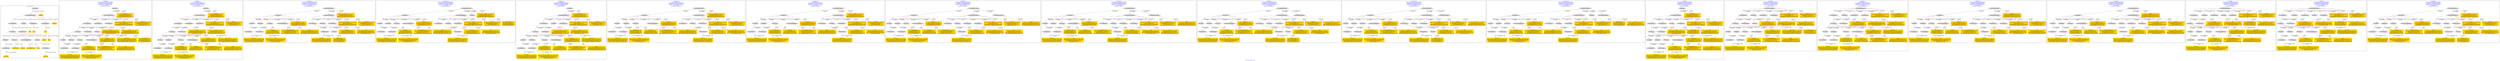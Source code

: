 digraph n0 {
fontcolor="blue"
remincross="true"
label="s24-s-norton-simon.json"
subgraph cluster_0 {
label="1-correct model"
n2[style="filled",color="white",fillcolor="lightgray",label="E12_Production1"];
n3[style="filled",color="white",fillcolor="lightgray",label="E21_Person1"];
n4[style="filled",color="white",fillcolor="lightgray",label="E52_Time-Span3"];
n5[style="filled",color="white",fillcolor="lightgray",label="E69_Death1"];
n6[style="filled",color="white",fillcolor="lightgray",label="E74_Group1"];
n7[style="filled",color="white",fillcolor="lightgray",label="E82_Actor_Appellation1"];
n8[style="filled",color="white",fillcolor="lightgray",label="E67_Birth1"];
n9[shape="plaintext",style="filled",fillcolor="gold",label="artist_uri"];
n10[style="filled",color="white",fillcolor="lightgray",label="E22_Man-Made_Object1"];
n11[style="filled",color="white",fillcolor="lightgray",label="E35_Title1"];
n12[style="filled",color="white",fillcolor="lightgray",label="E8_Acquisition1"];
n13[style="filled",color="white",fillcolor="lightgray",label="E54_Dimension1"];
n14[shape="plaintext",style="filled",fillcolor="gold",label="object_uri"];
n15[shape="plaintext",style="filled",fillcolor="gold",label="title"];
n16[style="filled",color="white",fillcolor="lightgray",label="E38_Image1"];
n17[shape="plaintext",style="filled",fillcolor="gold",label="image_url"];
n18[style="filled",color="white",fillcolor="lightgray",label="E52_Time-Span1"];
n19[shape="plaintext",style="filled",fillcolor="gold",label="birth_date"];
n20[style="filled",color="white",fillcolor="lightgray",label="E52_Time-Span2"];
n21[shape="plaintext",style="filled",fillcolor="gold",label="death_date"];
n22[shape="plaintext",style="filled",fillcolor="gold",label="made"];
n23[shape="plaintext",style="filled",fillcolor="gold",label="dim"];
n24[shape="plaintext",style="filled",fillcolor="gold",label="nationality_URI"];
n25[shape="plaintext",style="filled",fillcolor="gold",label="nationality"];
n26[shape="plaintext",style="filled",fillcolor="gold",label="artist_appellation_uri"];
n27[shape="plaintext",style="filled",fillcolor="gold",label="artist"];
n28[shape="plaintext",style="filled",fillcolor="gold",label="prov"];
}
subgraph cluster_1 {
label="candidate 0\nlink coherence:0.9615384615384616\nnode coherence:0.9583333333333334\nconfidence:0.4767001340853625\nmapping score:0.503985514780591\ncost:25.99915\n-precision:0.81-recall:0.81"
n30[style="filled",color="white",fillcolor="lightgray",label="E12_Production1"];
n31[style="filled",color="white",fillcolor="lightgray",label="E21_Person1"];
n32[style="filled",color="white",fillcolor="lightgray",label="E52_Time-Span2"];
n33[style="filled",color="white",fillcolor="lightgray",label="E55_Type1"];
n34[style="filled",color="white",fillcolor="lightgray",label="E67_Birth1"];
n35[style="filled",color="white",fillcolor="lightgray",label="E69_Death1"];
n36[style="filled",color="white",fillcolor="lightgray",label="E74_Group1"];
n37[style="filled",color="white",fillcolor="lightgray",label="E82_Actor_Appellation1"];
n38[style="filled",color="white",fillcolor="lightgray",label="E22_Man-Made_Object1"];
n39[style="filled",color="white",fillcolor="lightgray",label="E54_Dimension1"];
n40[style="filled",color="white",fillcolor="lightgray",label="E8_Acquisition1"];
n41[style="filled",color="white",fillcolor="lightgray",label="E38_Image1"];
n42[style="filled",color="white",fillcolor="lightgray",label="E52_Time-Span1"];
n43[style="filled",color="white",fillcolor="lightgray",label="E52_Time-Span3"];
n44[shape="plaintext",style="filled",fillcolor="gold",label="artist_appellation_uri\n[E82_Actor_Appellation,classLink,0.907]\n[E21_Person,classLink,0.067]\n[E30_Right,P3_has_note,0.017]\n[E22_Man-Made_Object,P3_has_note,0.009]"];
n45[shape="plaintext",style="filled",fillcolor="gold",label="title\n[E22_Man-Made_Object,P3_has_note,0.291]\n[E35_Title,label,0.272]\n[E73_Information_Object,P3_has_note,0.258]\n[E33_Linguistic_Object,P3_has_note,0.18]"];
n46[shape="plaintext",style="filled",fillcolor="gold",label="birth_date\n[E52_Time-Span,P82_at_some_time_within,0.331]\n[E52_Time-Span,P82a_begin_of_the_begin,0.298]\n[E52_Time-Span,P82b_end_of_the_end,0.285]\n[E33_Linguistic_Object,P3_has_note,0.086]"];
n47[shape="plaintext",style="filled",fillcolor="gold",label="image_url\n[E39_Actor,classLink,0.332]\n[E78_Collection,classLink,0.235]\n[E38_Image,classLink,0.226]\n[E22_Man-Made_Object,classLink,0.207]"];
n48[shape="plaintext",style="filled",fillcolor="gold",label="dim\n[E54_Dimension,P3_has_note,0.722]\n[E22_Man-Made_Object,classLink,0.102]\n[E22_Man-Made_Object,P3_has_note,0.092]\n[E55_Type,label,0.083]"];
n49[shape="plaintext",style="filled",fillcolor="gold",label="death_date\n[E52_Time-Span,P82_at_some_time_within,0.4]\n[E52_Time-Span,P82b_end_of_the_end,0.357]\n[E52_Time-Span,P82a_begin_of_the_begin,0.157]\n[E33_Linguistic_Object,P3_has_note,0.086]"];
n50[shape="plaintext",style="filled",fillcolor="gold",label="nationality\n[E74_Group,label,0.636]\n[E74_Group,classLink,0.258]\n[E39_Actor,P3_has_note,0.056]\n[E8_Acquisition,P3_has_note,0.05]"];
n51[shape="plaintext",style="filled",fillcolor="gold",label="nationality_URI\n[E74_Group,classLink,0.679]\n[E55_Type,classLink,0.17]\n[E57_Material,classLink,0.123]\n[E74_Group,label,0.029]"];
n52[shape="plaintext",style="filled",fillcolor="gold",label="artist\n[E82_Actor_Appellation,label,0.462]\n[E33_Linguistic_Object,P3_has_note,0.199]\n[E22_Man-Made_Object,P3_has_note,0.17]\n[E73_Information_Object,P3_has_note,0.169]"];
n53[shape="plaintext",style="filled",fillcolor="gold",label="prov\n[E8_Acquisition,P3_has_note,0.436]\n[E30_Right,P3_has_note,0.361]\n[E33_Linguistic_Object,P3_has_note,0.103]\n[E22_Man-Made_Object,P3_has_note,0.1]"];
n54[shape="plaintext",style="filled",fillcolor="gold",label="artist_uri\n[E21_Person,classLink,0.485]\n[E82_Actor_Appellation,classLink,0.34]\n[E30_Right,P3_has_note,0.124]\n[E8_Acquisition,P3_has_note,0.051]"];
n55[shape="plaintext",style="filled",fillcolor="gold",label="made\n[E52_Time-Span,P82_at_some_time_within,0.393]\n[E52_Time-Span,P82b_end_of_the_end,0.25]\n[E12_Production,P3_has_note,0.224]\n[E35_Title,label,0.133]"];
n56[shape="plaintext",style="filled",fillcolor="gold",label="object_uri\n[E22_Man-Made_Object,classLink,0.737]\n[E30_Right,P3_has_note,0.141]\n[E35_Title,label,0.062]\n[E8_Acquisition,P3_has_note,0.061]"];
}
subgraph cluster_2 {
label="candidate 1\nlink coherence:0.96\nnode coherence:0.9565217391304348\nconfidence:0.5158534788367769\nmapping score:0.5292532777839424\ncost:24.99921\n-precision:0.88-recall:0.85"
n58[style="filled",color="white",fillcolor="lightgray",label="E12_Production1"];
n59[style="filled",color="white",fillcolor="lightgray",label="E21_Person1"];
n60[style="filled",color="white",fillcolor="lightgray",label="E52_Time-Span2"];
n61[style="filled",color="white",fillcolor="lightgray",label="E67_Birth1"];
n62[style="filled",color="white",fillcolor="lightgray",label="E69_Death1"];
n63[style="filled",color="white",fillcolor="lightgray",label="E74_Group1"];
n64[style="filled",color="white",fillcolor="lightgray",label="E82_Actor_Appellation1"];
n65[style="filled",color="white",fillcolor="lightgray",label="E22_Man-Made_Object1"];
n66[style="filled",color="white",fillcolor="lightgray",label="E54_Dimension1"];
n67[style="filled",color="white",fillcolor="lightgray",label="E8_Acquisition1"];
n68[style="filled",color="white",fillcolor="lightgray",label="E38_Image1"];
n69[style="filled",color="white",fillcolor="lightgray",label="E52_Time-Span1"];
n70[style="filled",color="white",fillcolor="lightgray",label="E52_Time-Span3"];
n71[shape="plaintext",style="filled",fillcolor="gold",label="artist_appellation_uri\n[E82_Actor_Appellation,classLink,0.907]\n[E21_Person,classLink,0.067]\n[E30_Right,P3_has_note,0.017]\n[E22_Man-Made_Object,P3_has_note,0.009]"];
n72[shape="plaintext",style="filled",fillcolor="gold",label="title\n[E22_Man-Made_Object,P3_has_note,0.291]\n[E35_Title,label,0.272]\n[E73_Information_Object,P3_has_note,0.258]\n[E33_Linguistic_Object,P3_has_note,0.18]"];
n73[shape="plaintext",style="filled",fillcolor="gold",label="birth_date\n[E52_Time-Span,P82_at_some_time_within,0.331]\n[E52_Time-Span,P82a_begin_of_the_begin,0.298]\n[E52_Time-Span,P82b_end_of_the_end,0.285]\n[E33_Linguistic_Object,P3_has_note,0.086]"];
n74[shape="plaintext",style="filled",fillcolor="gold",label="nationality_URI\n[E74_Group,classLink,0.679]\n[E55_Type,classLink,0.17]\n[E57_Material,classLink,0.123]\n[E74_Group,label,0.029]"];
n75[shape="plaintext",style="filled",fillcolor="gold",label="image_url\n[E39_Actor,classLink,0.332]\n[E78_Collection,classLink,0.235]\n[E38_Image,classLink,0.226]\n[E22_Man-Made_Object,classLink,0.207]"];
n76[shape="plaintext",style="filled",fillcolor="gold",label="dim\n[E54_Dimension,P3_has_note,0.722]\n[E22_Man-Made_Object,classLink,0.102]\n[E22_Man-Made_Object,P3_has_note,0.092]\n[E55_Type,label,0.083]"];
n77[shape="plaintext",style="filled",fillcolor="gold",label="death_date\n[E52_Time-Span,P82_at_some_time_within,0.4]\n[E52_Time-Span,P82b_end_of_the_end,0.357]\n[E52_Time-Span,P82a_begin_of_the_begin,0.157]\n[E33_Linguistic_Object,P3_has_note,0.086]"];
n78[shape="plaintext",style="filled",fillcolor="gold",label="nationality\n[E74_Group,label,0.636]\n[E74_Group,classLink,0.258]\n[E39_Actor,P3_has_note,0.056]\n[E8_Acquisition,P3_has_note,0.05]"];
n79[shape="plaintext",style="filled",fillcolor="gold",label="artist\n[E82_Actor_Appellation,label,0.462]\n[E33_Linguistic_Object,P3_has_note,0.199]\n[E22_Man-Made_Object,P3_has_note,0.17]\n[E73_Information_Object,P3_has_note,0.169]"];
n80[shape="plaintext",style="filled",fillcolor="gold",label="prov\n[E8_Acquisition,P3_has_note,0.436]\n[E30_Right,P3_has_note,0.361]\n[E33_Linguistic_Object,P3_has_note,0.103]\n[E22_Man-Made_Object,P3_has_note,0.1]"];
n81[shape="plaintext",style="filled",fillcolor="gold",label="artist_uri\n[E21_Person,classLink,0.485]\n[E82_Actor_Appellation,classLink,0.34]\n[E30_Right,P3_has_note,0.124]\n[E8_Acquisition,P3_has_note,0.051]"];
n82[shape="plaintext",style="filled",fillcolor="gold",label="made\n[E52_Time-Span,P82_at_some_time_within,0.393]\n[E52_Time-Span,P82b_end_of_the_end,0.25]\n[E12_Production,P3_has_note,0.224]\n[E35_Title,label,0.133]"];
n83[shape="plaintext",style="filled",fillcolor="gold",label="object_uri\n[E22_Man-Made_Object,classLink,0.737]\n[E30_Right,P3_has_note,0.141]\n[E35_Title,label,0.062]\n[E8_Acquisition,P3_has_note,0.061]"];
}
subgraph cluster_3 {
label="candidate 10\nlink coherence:0.8846153846153846\nnode coherence:0.9583333333333334\nconfidence:0.45105205735261156\nmapping score:0.4954361558696739\ncost:25.99935\n-precision:0.65-recall:0.65"
n85[style="filled",color="white",fillcolor="lightgray",label="E12_Production1"];
n86[style="filled",color="white",fillcolor="lightgray",label="E52_Time-Span2"];
n87[style="filled",color="white",fillcolor="lightgray",label="E55_Type1"];
n88[style="filled",color="white",fillcolor="lightgray",label="E21_Person1"];
n89[style="filled",color="white",fillcolor="lightgray",label="E67_Birth1"];
n90[style="filled",color="white",fillcolor="lightgray",label="E69_Death1"];
n91[style="filled",color="white",fillcolor="lightgray",label="E74_Group1"];
n92[style="filled",color="white",fillcolor="lightgray",label="E82_Actor_Appellation1"];
n93[style="filled",color="white",fillcolor="lightgray",label="E22_Man-Made_Object1"];
n94[style="filled",color="white",fillcolor="lightgray",label="E38_Image1"];
n95[style="filled",color="white",fillcolor="lightgray",label="E54_Dimension1"];
n96[style="filled",color="white",fillcolor="lightgray",label="E33_Linguistic_Object1"];
n97[style="filled",color="white",fillcolor="lightgray",label="E52_Time-Span1"];
n98[style="filled",color="white",fillcolor="lightgray",label="E52_Time-Span3"];
n99[shape="plaintext",style="filled",fillcolor="gold",label="artist_appellation_uri\n[E82_Actor_Appellation,classLink,0.907]\n[E21_Person,classLink,0.067]\n[E30_Right,P3_has_note,0.017]\n[E22_Man-Made_Object,P3_has_note,0.009]"];
n100[shape="plaintext",style="filled",fillcolor="gold",label="title\n[E22_Man-Made_Object,P3_has_note,0.291]\n[E35_Title,label,0.272]\n[E73_Information_Object,P3_has_note,0.258]\n[E33_Linguistic_Object,P3_has_note,0.18]"];
n101[shape="plaintext",style="filled",fillcolor="gold",label="birth_date\n[E52_Time-Span,P82_at_some_time_within,0.331]\n[E52_Time-Span,P82a_begin_of_the_begin,0.298]\n[E52_Time-Span,P82b_end_of_the_end,0.285]\n[E33_Linguistic_Object,P3_has_note,0.086]"];
n102[shape="plaintext",style="filled",fillcolor="gold",label="image_url\n[E39_Actor,classLink,0.332]\n[E78_Collection,classLink,0.235]\n[E38_Image,classLink,0.226]\n[E22_Man-Made_Object,classLink,0.207]"];
n103[shape="plaintext",style="filled",fillcolor="gold",label="dim\n[E54_Dimension,P3_has_note,0.722]\n[E22_Man-Made_Object,classLink,0.102]\n[E22_Man-Made_Object,P3_has_note,0.092]\n[E55_Type,label,0.083]"];
n104[shape="plaintext",style="filled",fillcolor="gold",label="death_date\n[E52_Time-Span,P82_at_some_time_within,0.4]\n[E52_Time-Span,P82b_end_of_the_end,0.357]\n[E52_Time-Span,P82a_begin_of_the_begin,0.157]\n[E33_Linguistic_Object,P3_has_note,0.086]"];
n105[shape="plaintext",style="filled",fillcolor="gold",label="prov\n[E8_Acquisition,P3_has_note,0.436]\n[E30_Right,P3_has_note,0.361]\n[E33_Linguistic_Object,P3_has_note,0.103]\n[E22_Man-Made_Object,P3_has_note,0.1]"];
n106[shape="plaintext",style="filled",fillcolor="gold",label="nationality\n[E74_Group,label,0.636]\n[E74_Group,classLink,0.258]\n[E39_Actor,P3_has_note,0.056]\n[E8_Acquisition,P3_has_note,0.05]"];
n107[shape="plaintext",style="filled",fillcolor="gold",label="nationality_URI\n[E74_Group,classLink,0.679]\n[E55_Type,classLink,0.17]\n[E57_Material,classLink,0.123]\n[E74_Group,label,0.029]"];
n108[shape="plaintext",style="filled",fillcolor="gold",label="artist\n[E82_Actor_Appellation,label,0.462]\n[E33_Linguistic_Object,P3_has_note,0.199]\n[E22_Man-Made_Object,P3_has_note,0.17]\n[E73_Information_Object,P3_has_note,0.169]"];
n109[shape="plaintext",style="filled",fillcolor="gold",label="artist_uri\n[E21_Person,classLink,0.485]\n[E82_Actor_Appellation,classLink,0.34]\n[E30_Right,P3_has_note,0.124]\n[E8_Acquisition,P3_has_note,0.051]"];
n110[shape="plaintext",style="filled",fillcolor="gold",label="made\n[E52_Time-Span,P82_at_some_time_within,0.393]\n[E52_Time-Span,P82b_end_of_the_end,0.25]\n[E12_Production,P3_has_note,0.224]\n[E35_Title,label,0.133]"];
n111[shape="plaintext",style="filled",fillcolor="gold",label="object_uri\n[E22_Man-Made_Object,classLink,0.737]\n[E30_Right,P3_has_note,0.141]\n[E35_Title,label,0.062]\n[E8_Acquisition,P3_has_note,0.061]"];
}
subgraph cluster_4 {
label="candidate 11\nlink coherence:0.8846153846153846\nnode coherence:0.9583333333333334\nconfidence:0.45105205735261156\nmapping score:0.4954361558696739\ncost:25.99939\n-precision:0.65-recall:0.65"
n113[style="filled",color="white",fillcolor="lightgray",label="E12_Production1"];
n114[style="filled",color="white",fillcolor="lightgray",label="E52_Time-Span2"];
n115[style="filled",color="white",fillcolor="lightgray",label="E21_Person1"];
n116[style="filled",color="white",fillcolor="lightgray",label="E67_Birth1"];
n117[style="filled",color="white",fillcolor="lightgray",label="E69_Death1"];
n118[style="filled",color="white",fillcolor="lightgray",label="E74_Group1"];
n119[style="filled",color="white",fillcolor="lightgray",label="E82_Actor_Appellation1"];
n120[style="filled",color="white",fillcolor="lightgray",label="E22_Man-Made_Object1"];
n121[style="filled",color="white",fillcolor="lightgray",label="E38_Image1"];
n122[style="filled",color="white",fillcolor="lightgray",label="E54_Dimension1"];
n123[style="filled",color="white",fillcolor="lightgray",label="E33_Linguistic_Object2"];
n124[style="filled",color="white",fillcolor="lightgray",label="E55_Type2"];
n125[style="filled",color="white",fillcolor="lightgray",label="E52_Time-Span1"];
n126[style="filled",color="white",fillcolor="lightgray",label="E52_Time-Span3"];
n127[shape="plaintext",style="filled",fillcolor="gold",label="artist_appellation_uri\n[E82_Actor_Appellation,classLink,0.907]\n[E21_Person,classLink,0.067]\n[E30_Right,P3_has_note,0.017]\n[E22_Man-Made_Object,P3_has_note,0.009]"];
n128[shape="plaintext",style="filled",fillcolor="gold",label="title\n[E22_Man-Made_Object,P3_has_note,0.291]\n[E35_Title,label,0.272]\n[E73_Information_Object,P3_has_note,0.258]\n[E33_Linguistic_Object,P3_has_note,0.18]"];
n129[shape="plaintext",style="filled",fillcolor="gold",label="birth_date\n[E52_Time-Span,P82_at_some_time_within,0.331]\n[E52_Time-Span,P82a_begin_of_the_begin,0.298]\n[E52_Time-Span,P82b_end_of_the_end,0.285]\n[E33_Linguistic_Object,P3_has_note,0.086]"];
n130[shape="plaintext",style="filled",fillcolor="gold",label="image_url\n[E39_Actor,classLink,0.332]\n[E78_Collection,classLink,0.235]\n[E38_Image,classLink,0.226]\n[E22_Man-Made_Object,classLink,0.207]"];
n131[shape="plaintext",style="filled",fillcolor="gold",label="nationality_URI\n[E74_Group,classLink,0.679]\n[E55_Type,classLink,0.17]\n[E57_Material,classLink,0.123]\n[E74_Group,label,0.029]"];
n132[shape="plaintext",style="filled",fillcolor="gold",label="dim\n[E54_Dimension,P3_has_note,0.722]\n[E22_Man-Made_Object,classLink,0.102]\n[E22_Man-Made_Object,P3_has_note,0.092]\n[E55_Type,label,0.083]"];
n133[shape="plaintext",style="filled",fillcolor="gold",label="death_date\n[E52_Time-Span,P82_at_some_time_within,0.4]\n[E52_Time-Span,P82b_end_of_the_end,0.357]\n[E52_Time-Span,P82a_begin_of_the_begin,0.157]\n[E33_Linguistic_Object,P3_has_note,0.086]"];
n134[shape="plaintext",style="filled",fillcolor="gold",label="prov\n[E8_Acquisition,P3_has_note,0.436]\n[E30_Right,P3_has_note,0.361]\n[E33_Linguistic_Object,P3_has_note,0.103]\n[E22_Man-Made_Object,P3_has_note,0.1]"];
n135[shape="plaintext",style="filled",fillcolor="gold",label="nationality\n[E74_Group,label,0.636]\n[E74_Group,classLink,0.258]\n[E39_Actor,P3_has_note,0.056]\n[E8_Acquisition,P3_has_note,0.05]"];
n136[shape="plaintext",style="filled",fillcolor="gold",label="artist\n[E82_Actor_Appellation,label,0.462]\n[E33_Linguistic_Object,P3_has_note,0.199]\n[E22_Man-Made_Object,P3_has_note,0.17]\n[E73_Information_Object,P3_has_note,0.169]"];
n137[shape="plaintext",style="filled",fillcolor="gold",label="artist_uri\n[E21_Person,classLink,0.485]\n[E82_Actor_Appellation,classLink,0.34]\n[E30_Right,P3_has_note,0.124]\n[E8_Acquisition,P3_has_note,0.051]"];
n138[shape="plaintext",style="filled",fillcolor="gold",label="made\n[E52_Time-Span,P82_at_some_time_within,0.393]\n[E52_Time-Span,P82b_end_of_the_end,0.25]\n[E12_Production,P3_has_note,0.224]\n[E35_Title,label,0.133]"];
n139[shape="plaintext",style="filled",fillcolor="gold",label="object_uri\n[E22_Man-Made_Object,classLink,0.737]\n[E30_Right,P3_has_note,0.141]\n[E35_Title,label,0.062]\n[E8_Acquisition,P3_has_note,0.061]"];
}
subgraph cluster_5 {
label="candidate 12\nlink coherence:0.88\nnode coherence:0.8695652173913043\nconfidence:0.5101064861366923\nmapping score:0.498352106304204\ncost:24.99926\n-precision:0.8-recall:0.77"
n141[style="filled",color="white",fillcolor="lightgray",label="E12_Production1"];
n142[style="filled",color="white",fillcolor="lightgray",label="E21_Person1"];
n143[style="filled",color="white",fillcolor="lightgray",label="E52_Time-Span2"];
n144[style="filled",color="white",fillcolor="lightgray",label="E67_Birth1"];
n145[style="filled",color="white",fillcolor="lightgray",label="E69_Death1"];
n146[style="filled",color="white",fillcolor="lightgray",label="E74_Group1"];
n147[style="filled",color="white",fillcolor="lightgray",label="E82_Actor_Appellation1"];
n148[style="filled",color="white",fillcolor="lightgray",label="E22_Man-Made_Object1"];
n149[style="filled",color="white",fillcolor="lightgray",label="E30_Right1"];
n150[style="filled",color="white",fillcolor="lightgray",label="E54_Dimension1"];
n151[style="filled",color="white",fillcolor="lightgray",label="E38_Image1"];
n152[style="filled",color="white",fillcolor="lightgray",label="E52_Time-Span1"];
n153[style="filled",color="white",fillcolor="lightgray",label="E52_Time-Span3"];
n154[shape="plaintext",style="filled",fillcolor="gold",label="artist_appellation_uri\n[E82_Actor_Appellation,classLink,0.907]\n[E21_Person,classLink,0.067]\n[E30_Right,P3_has_note,0.017]\n[E22_Man-Made_Object,P3_has_note,0.009]"];
n155[shape="plaintext",style="filled",fillcolor="gold",label="title\n[E22_Man-Made_Object,P3_has_note,0.291]\n[E35_Title,label,0.272]\n[E73_Information_Object,P3_has_note,0.258]\n[E33_Linguistic_Object,P3_has_note,0.18]"];
n156[shape="plaintext",style="filled",fillcolor="gold",label="birth_date\n[E52_Time-Span,P82_at_some_time_within,0.331]\n[E52_Time-Span,P82a_begin_of_the_begin,0.298]\n[E52_Time-Span,P82b_end_of_the_end,0.285]\n[E33_Linguistic_Object,P3_has_note,0.086]"];
n157[shape="plaintext",style="filled",fillcolor="gold",label="nationality_URI\n[E74_Group,classLink,0.679]\n[E55_Type,classLink,0.17]\n[E57_Material,classLink,0.123]\n[E74_Group,label,0.029]"];
n158[shape="plaintext",style="filled",fillcolor="gold",label="image_url\n[E39_Actor,classLink,0.332]\n[E78_Collection,classLink,0.235]\n[E38_Image,classLink,0.226]\n[E22_Man-Made_Object,classLink,0.207]"];
n159[shape="plaintext",style="filled",fillcolor="gold",label="dim\n[E54_Dimension,P3_has_note,0.722]\n[E22_Man-Made_Object,classLink,0.102]\n[E22_Man-Made_Object,P3_has_note,0.092]\n[E55_Type,label,0.083]"];
n160[shape="plaintext",style="filled",fillcolor="gold",label="death_date\n[E52_Time-Span,P82_at_some_time_within,0.4]\n[E52_Time-Span,P82b_end_of_the_end,0.357]\n[E52_Time-Span,P82a_begin_of_the_begin,0.157]\n[E33_Linguistic_Object,P3_has_note,0.086]"];
n161[shape="plaintext",style="filled",fillcolor="gold",label="prov\n[E8_Acquisition,P3_has_note,0.436]\n[E30_Right,P3_has_note,0.361]\n[E33_Linguistic_Object,P3_has_note,0.103]\n[E22_Man-Made_Object,P3_has_note,0.1]"];
n162[shape="plaintext",style="filled",fillcolor="gold",label="nationality\n[E74_Group,label,0.636]\n[E74_Group,classLink,0.258]\n[E39_Actor,P3_has_note,0.056]\n[E8_Acquisition,P3_has_note,0.05]"];
n163[shape="plaintext",style="filled",fillcolor="gold",label="artist\n[E82_Actor_Appellation,label,0.462]\n[E33_Linguistic_Object,P3_has_note,0.199]\n[E22_Man-Made_Object,P3_has_note,0.17]\n[E73_Information_Object,P3_has_note,0.169]"];
n164[shape="plaintext",style="filled",fillcolor="gold",label="artist_uri\n[E21_Person,classLink,0.485]\n[E82_Actor_Appellation,classLink,0.34]\n[E30_Right,P3_has_note,0.124]\n[E8_Acquisition,P3_has_note,0.051]"];
n165[shape="plaintext",style="filled",fillcolor="gold",label="made\n[E52_Time-Span,P82_at_some_time_within,0.393]\n[E52_Time-Span,P82b_end_of_the_end,0.25]\n[E12_Production,P3_has_note,0.224]\n[E35_Title,label,0.133]"];
n166[shape="plaintext",style="filled",fillcolor="gold",label="object_uri\n[E22_Man-Made_Object,classLink,0.737]\n[E30_Right,P3_has_note,0.141]\n[E35_Title,label,0.062]\n[E8_Acquisition,P3_has_note,0.061]"];
}
subgraph cluster_6 {
label="candidate 13\nlink coherence:0.88\nnode coherence:0.9565217391304348\nconfidence:0.49020540210402597\nmapping score:0.5207039188730254\ncost:24.9994\n-precision:0.72-recall:0.69"
n168[style="filled",color="white",fillcolor="lightgray",label="E12_Production1"];
n169[style="filled",color="white",fillcolor="lightgray",label="E52_Time-Span2"];
n170[style="filled",color="white",fillcolor="lightgray",label="E21_Person1"];
n171[style="filled",color="white",fillcolor="lightgray",label="E67_Birth1"];
n172[style="filled",color="white",fillcolor="lightgray",label="E69_Death1"];
n173[style="filled",color="white",fillcolor="lightgray",label="E74_Group1"];
n174[style="filled",color="white",fillcolor="lightgray",label="E82_Actor_Appellation1"];
n175[style="filled",color="white",fillcolor="lightgray",label="E22_Man-Made_Object1"];
n176[style="filled",color="white",fillcolor="lightgray",label="E38_Image1"];
n177[style="filled",color="white",fillcolor="lightgray",label="E54_Dimension1"];
n178[style="filled",color="white",fillcolor="lightgray",label="E33_Linguistic_Object2"];
n179[style="filled",color="white",fillcolor="lightgray",label="E52_Time-Span1"];
n180[style="filled",color="white",fillcolor="lightgray",label="E52_Time-Span3"];
n181[shape="plaintext",style="filled",fillcolor="gold",label="artist_appellation_uri\n[E82_Actor_Appellation,classLink,0.907]\n[E21_Person,classLink,0.067]\n[E30_Right,P3_has_note,0.017]\n[E22_Man-Made_Object,P3_has_note,0.009]"];
n182[shape="plaintext",style="filled",fillcolor="gold",label="title\n[E22_Man-Made_Object,P3_has_note,0.291]\n[E35_Title,label,0.272]\n[E73_Information_Object,P3_has_note,0.258]\n[E33_Linguistic_Object,P3_has_note,0.18]"];
n183[shape="plaintext",style="filled",fillcolor="gold",label="birth_date\n[E52_Time-Span,P82_at_some_time_within,0.331]\n[E52_Time-Span,P82a_begin_of_the_begin,0.298]\n[E52_Time-Span,P82b_end_of_the_end,0.285]\n[E33_Linguistic_Object,P3_has_note,0.086]"];
n184[shape="plaintext",style="filled",fillcolor="gold",label="nationality_URI\n[E74_Group,classLink,0.679]\n[E55_Type,classLink,0.17]\n[E57_Material,classLink,0.123]\n[E74_Group,label,0.029]"];
n185[shape="plaintext",style="filled",fillcolor="gold",label="image_url\n[E39_Actor,classLink,0.332]\n[E78_Collection,classLink,0.235]\n[E38_Image,classLink,0.226]\n[E22_Man-Made_Object,classLink,0.207]"];
n186[shape="plaintext",style="filled",fillcolor="gold",label="dim\n[E54_Dimension,P3_has_note,0.722]\n[E22_Man-Made_Object,classLink,0.102]\n[E22_Man-Made_Object,P3_has_note,0.092]\n[E55_Type,label,0.083]"];
n187[shape="plaintext",style="filled",fillcolor="gold",label="death_date\n[E52_Time-Span,P82_at_some_time_within,0.4]\n[E52_Time-Span,P82b_end_of_the_end,0.357]\n[E52_Time-Span,P82a_begin_of_the_begin,0.157]\n[E33_Linguistic_Object,P3_has_note,0.086]"];
n188[shape="plaintext",style="filled",fillcolor="gold",label="prov\n[E8_Acquisition,P3_has_note,0.436]\n[E30_Right,P3_has_note,0.361]\n[E33_Linguistic_Object,P3_has_note,0.103]\n[E22_Man-Made_Object,P3_has_note,0.1]"];
n189[shape="plaintext",style="filled",fillcolor="gold",label="nationality\n[E74_Group,label,0.636]\n[E74_Group,classLink,0.258]\n[E39_Actor,P3_has_note,0.056]\n[E8_Acquisition,P3_has_note,0.05]"];
n190[shape="plaintext",style="filled",fillcolor="gold",label="artist\n[E82_Actor_Appellation,label,0.462]\n[E33_Linguistic_Object,P3_has_note,0.199]\n[E22_Man-Made_Object,P3_has_note,0.17]\n[E73_Information_Object,P3_has_note,0.169]"];
n191[shape="plaintext",style="filled",fillcolor="gold",label="artist_uri\n[E21_Person,classLink,0.485]\n[E82_Actor_Appellation,classLink,0.34]\n[E30_Right,P3_has_note,0.124]\n[E8_Acquisition,P3_has_note,0.051]"];
n192[shape="plaintext",style="filled",fillcolor="gold",label="made\n[E52_Time-Span,P82_at_some_time_within,0.393]\n[E52_Time-Span,P82b_end_of_the_end,0.25]\n[E12_Production,P3_has_note,0.224]\n[E35_Title,label,0.133]"];
n193[shape="plaintext",style="filled",fillcolor="gold",label="object_uri\n[E22_Man-Made_Object,classLink,0.737]\n[E30_Right,P3_has_note,0.141]\n[E35_Title,label,0.062]\n[E8_Acquisition,P3_has_note,0.061]"];
}
subgraph cluster_7 {
label="candidate 14\nlink coherence:0.88\nnode coherence:0.9565217391304348\nconfidence:0.49020540210402597\nmapping score:0.5207039188730254\ncost:24.99941\n-precision:0.72-recall:0.69"
n195[style="filled",color="white",fillcolor="lightgray",label="E12_Production1"];
n196[style="filled",color="white",fillcolor="lightgray",label="E52_Time-Span2"];
n197[style="filled",color="white",fillcolor="lightgray",label="E21_Person1"];
n198[style="filled",color="white",fillcolor="lightgray",label="E67_Birth1"];
n199[style="filled",color="white",fillcolor="lightgray",label="E69_Death1"];
n200[style="filled",color="white",fillcolor="lightgray",label="E74_Group1"];
n201[style="filled",color="white",fillcolor="lightgray",label="E82_Actor_Appellation1"];
n202[style="filled",color="white",fillcolor="lightgray",label="E22_Man-Made_Object1"];
n203[style="filled",color="white",fillcolor="lightgray",label="E38_Image1"];
n204[style="filled",color="white",fillcolor="lightgray",label="E54_Dimension1"];
n205[style="filled",color="white",fillcolor="lightgray",label="E33_Linguistic_Object1"];
n206[style="filled",color="white",fillcolor="lightgray",label="E52_Time-Span1"];
n207[style="filled",color="white",fillcolor="lightgray",label="E52_Time-Span3"];
n208[shape="plaintext",style="filled",fillcolor="gold",label="artist_appellation_uri\n[E82_Actor_Appellation,classLink,0.907]\n[E21_Person,classLink,0.067]\n[E30_Right,P3_has_note,0.017]\n[E22_Man-Made_Object,P3_has_note,0.009]"];
n209[shape="plaintext",style="filled",fillcolor="gold",label="title\n[E22_Man-Made_Object,P3_has_note,0.291]\n[E35_Title,label,0.272]\n[E73_Information_Object,P3_has_note,0.258]\n[E33_Linguistic_Object,P3_has_note,0.18]"];
n210[shape="plaintext",style="filled",fillcolor="gold",label="birth_date\n[E52_Time-Span,P82_at_some_time_within,0.331]\n[E52_Time-Span,P82a_begin_of_the_begin,0.298]\n[E52_Time-Span,P82b_end_of_the_end,0.285]\n[E33_Linguistic_Object,P3_has_note,0.086]"];
n211[shape="plaintext",style="filled",fillcolor="gold",label="nationality_URI\n[E74_Group,classLink,0.679]\n[E55_Type,classLink,0.17]\n[E57_Material,classLink,0.123]\n[E74_Group,label,0.029]"];
n212[shape="plaintext",style="filled",fillcolor="gold",label="image_url\n[E39_Actor,classLink,0.332]\n[E78_Collection,classLink,0.235]\n[E38_Image,classLink,0.226]\n[E22_Man-Made_Object,classLink,0.207]"];
n213[shape="plaintext",style="filled",fillcolor="gold",label="dim\n[E54_Dimension,P3_has_note,0.722]\n[E22_Man-Made_Object,classLink,0.102]\n[E22_Man-Made_Object,P3_has_note,0.092]\n[E55_Type,label,0.083]"];
n214[shape="plaintext",style="filled",fillcolor="gold",label="death_date\n[E52_Time-Span,P82_at_some_time_within,0.4]\n[E52_Time-Span,P82b_end_of_the_end,0.357]\n[E52_Time-Span,P82a_begin_of_the_begin,0.157]\n[E33_Linguistic_Object,P3_has_note,0.086]"];
n215[shape="plaintext",style="filled",fillcolor="gold",label="prov\n[E8_Acquisition,P3_has_note,0.436]\n[E30_Right,P3_has_note,0.361]\n[E33_Linguistic_Object,P3_has_note,0.103]\n[E22_Man-Made_Object,P3_has_note,0.1]"];
n216[shape="plaintext",style="filled",fillcolor="gold",label="nationality\n[E74_Group,label,0.636]\n[E74_Group,classLink,0.258]\n[E39_Actor,P3_has_note,0.056]\n[E8_Acquisition,P3_has_note,0.05]"];
n217[shape="plaintext",style="filled",fillcolor="gold",label="artist\n[E82_Actor_Appellation,label,0.462]\n[E33_Linguistic_Object,P3_has_note,0.199]\n[E22_Man-Made_Object,P3_has_note,0.17]\n[E73_Information_Object,P3_has_note,0.169]"];
n218[shape="plaintext",style="filled",fillcolor="gold",label="artist_uri\n[E21_Person,classLink,0.485]\n[E82_Actor_Appellation,classLink,0.34]\n[E30_Right,P3_has_note,0.124]\n[E8_Acquisition,P3_has_note,0.051]"];
n219[shape="plaintext",style="filled",fillcolor="gold",label="made\n[E52_Time-Span,P82_at_some_time_within,0.393]\n[E52_Time-Span,P82b_end_of_the_end,0.25]\n[E12_Production,P3_has_note,0.224]\n[E35_Title,label,0.133]"];
n220[shape="plaintext",style="filled",fillcolor="gold",label="object_uri\n[E22_Man-Made_Object,classLink,0.737]\n[E30_Right,P3_has_note,0.141]\n[E35_Title,label,0.062]\n[E8_Acquisition,P3_has_note,0.061]"];
}
subgraph cluster_8 {
label="candidate 15\nlink coherence:0.8518518518518519\nnode coherence:0.9583333333333334\nconfidence:0.4955800390092108\nmapping score:0.5102788164218737\ncost:125.99935\n-precision:0.7-recall:0.73"
n222[style="filled",color="white",fillcolor="lightgray",label="E12_Production1"];
n223[style="filled",color="white",fillcolor="lightgray",label="E52_Time-Span2"];
n224[style="filled",color="white",fillcolor="lightgray",label="E21_Person1"];
n225[style="filled",color="white",fillcolor="lightgray",label="E67_Birth1"];
n226[style="filled",color="white",fillcolor="lightgray",label="E69_Death1"];
n227[style="filled",color="white",fillcolor="lightgray",label="E74_Group1"];
n228[style="filled",color="white",fillcolor="lightgray",label="E82_Actor_Appellation1"];
n229[style="filled",color="white",fillcolor="lightgray",label="E22_Man-Made_Object1"];
n230[style="filled",color="white",fillcolor="lightgray",label="E38_Image1"];
n231[style="filled",color="white",fillcolor="lightgray",label="E54_Dimension1"];
n232[style="filled",color="white",fillcolor="lightgray",label="E8_Acquisition1"];
n233[style="filled",color="white",fillcolor="lightgray",label="E33_Linguistic_Object2"];
n234[style="filled",color="white",fillcolor="lightgray",label="E52_Time-Span1"];
n235[style="filled",color="white",fillcolor="lightgray",label="E52_Time-Span3"];
n236[style="filled",color="white",fillcolor="lightgray",label="E33_Linguistic_Object1"];
n237[shape="plaintext",style="filled",fillcolor="gold",label="artist_appellation_uri\n[E82_Actor_Appellation,classLink,0.907]\n[E21_Person,classLink,0.067]\n[E30_Right,P3_has_note,0.017]\n[E22_Man-Made_Object,P3_has_note,0.009]"];
n238[shape="plaintext",style="filled",fillcolor="gold",label="title\n[E22_Man-Made_Object,P3_has_note,0.291]\n[E35_Title,label,0.272]\n[E73_Information_Object,P3_has_note,0.258]\n[E33_Linguistic_Object,P3_has_note,0.18]"];
n239[shape="plaintext",style="filled",fillcolor="gold",label="birth_date\n[E52_Time-Span,P82_at_some_time_within,0.331]\n[E52_Time-Span,P82a_begin_of_the_begin,0.298]\n[E52_Time-Span,P82b_end_of_the_end,0.285]\n[E33_Linguistic_Object,P3_has_note,0.086]"];
n240[shape="plaintext",style="filled",fillcolor="gold",label="nationality_URI\n[E74_Group,classLink,0.679]\n[E55_Type,classLink,0.17]\n[E57_Material,classLink,0.123]\n[E74_Group,label,0.029]"];
n241[shape="plaintext",style="filled",fillcolor="gold",label="image_url\n[E39_Actor,classLink,0.332]\n[E78_Collection,classLink,0.235]\n[E38_Image,classLink,0.226]\n[E22_Man-Made_Object,classLink,0.207]"];
n242[shape="plaintext",style="filled",fillcolor="gold",label="dim\n[E54_Dimension,P3_has_note,0.722]\n[E22_Man-Made_Object,classLink,0.102]\n[E22_Man-Made_Object,P3_has_note,0.092]\n[E55_Type,label,0.083]"];
n243[shape="plaintext",style="filled",fillcolor="gold",label="death_date\n[E52_Time-Span,P82_at_some_time_within,0.4]\n[E52_Time-Span,P82b_end_of_the_end,0.357]\n[E52_Time-Span,P82a_begin_of_the_begin,0.157]\n[E33_Linguistic_Object,P3_has_note,0.086]"];
n244[shape="plaintext",style="filled",fillcolor="gold",label="artist\n[E82_Actor_Appellation,label,0.462]\n[E33_Linguistic_Object,P3_has_note,0.199]\n[E22_Man-Made_Object,P3_has_note,0.17]\n[E73_Information_Object,P3_has_note,0.169]"];
n245[shape="plaintext",style="filled",fillcolor="gold",label="nationality\n[E74_Group,label,0.636]\n[E74_Group,classLink,0.258]\n[E39_Actor,P3_has_note,0.056]\n[E8_Acquisition,P3_has_note,0.05]"];
n246[shape="plaintext",style="filled",fillcolor="gold",label="prov\n[E8_Acquisition,P3_has_note,0.436]\n[E30_Right,P3_has_note,0.361]\n[E33_Linguistic_Object,P3_has_note,0.103]\n[E22_Man-Made_Object,P3_has_note,0.1]"];
n247[shape="plaintext",style="filled",fillcolor="gold",label="artist_uri\n[E21_Person,classLink,0.485]\n[E82_Actor_Appellation,classLink,0.34]\n[E30_Right,P3_has_note,0.124]\n[E8_Acquisition,P3_has_note,0.051]"];
n248[shape="plaintext",style="filled",fillcolor="gold",label="made\n[E52_Time-Span,P82_at_some_time_within,0.393]\n[E52_Time-Span,P82b_end_of_the_end,0.25]\n[E12_Production,P3_has_note,0.224]\n[E35_Title,label,0.133]"];
n249[shape="plaintext",style="filled",fillcolor="gold",label="object_uri\n[E22_Man-Made_Object,classLink,0.737]\n[E30_Right,P3_has_note,0.141]\n[E35_Title,label,0.062]\n[E8_Acquisition,P3_has_note,0.061]"];
}
subgraph cluster_9 {
label="candidate 16\nlink coherence:0.8518518518518519\nnode coherence:0.9583333333333334\nconfidence:0.4955800390092108\nmapping score:0.5102788164218737\ncost:125.99936\n-precision:0.7-recall:0.73"
n251[style="filled",color="white",fillcolor="lightgray",label="E12_Production1"];
n252[style="filled",color="white",fillcolor="lightgray",label="E52_Time-Span2"];
n253[style="filled",color="white",fillcolor="lightgray",label="E21_Person1"];
n254[style="filled",color="white",fillcolor="lightgray",label="E67_Birth1"];
n255[style="filled",color="white",fillcolor="lightgray",label="E69_Death1"];
n256[style="filled",color="white",fillcolor="lightgray",label="E74_Group1"];
n257[style="filled",color="white",fillcolor="lightgray",label="E82_Actor_Appellation1"];
n258[style="filled",color="white",fillcolor="lightgray",label="E22_Man-Made_Object1"];
n259[style="filled",color="white",fillcolor="lightgray",label="E38_Image1"];
n260[style="filled",color="white",fillcolor="lightgray",label="E54_Dimension1"];
n261[style="filled",color="white",fillcolor="lightgray",label="E8_Acquisition1"];
n262[style="filled",color="white",fillcolor="lightgray",label="E33_Linguistic_Object1"];
n263[style="filled",color="white",fillcolor="lightgray",label="E52_Time-Span1"];
n264[style="filled",color="white",fillcolor="lightgray",label="E52_Time-Span3"];
n265[style="filled",color="white",fillcolor="lightgray",label="E33_Linguistic_Object2"];
n266[shape="plaintext",style="filled",fillcolor="gold",label="artist_appellation_uri\n[E82_Actor_Appellation,classLink,0.907]\n[E21_Person,classLink,0.067]\n[E30_Right,P3_has_note,0.017]\n[E22_Man-Made_Object,P3_has_note,0.009]"];
n267[shape="plaintext",style="filled",fillcolor="gold",label="title\n[E22_Man-Made_Object,P3_has_note,0.291]\n[E35_Title,label,0.272]\n[E73_Information_Object,P3_has_note,0.258]\n[E33_Linguistic_Object,P3_has_note,0.18]"];
n268[shape="plaintext",style="filled",fillcolor="gold",label="birth_date\n[E52_Time-Span,P82_at_some_time_within,0.331]\n[E52_Time-Span,P82a_begin_of_the_begin,0.298]\n[E52_Time-Span,P82b_end_of_the_end,0.285]\n[E33_Linguistic_Object,P3_has_note,0.086]"];
n269[shape="plaintext",style="filled",fillcolor="gold",label="nationality_URI\n[E74_Group,classLink,0.679]\n[E55_Type,classLink,0.17]\n[E57_Material,classLink,0.123]\n[E74_Group,label,0.029]"];
n270[shape="plaintext",style="filled",fillcolor="gold",label="image_url\n[E39_Actor,classLink,0.332]\n[E78_Collection,classLink,0.235]\n[E38_Image,classLink,0.226]\n[E22_Man-Made_Object,classLink,0.207]"];
n271[shape="plaintext",style="filled",fillcolor="gold",label="dim\n[E54_Dimension,P3_has_note,0.722]\n[E22_Man-Made_Object,classLink,0.102]\n[E22_Man-Made_Object,P3_has_note,0.092]\n[E55_Type,label,0.083]"];
n272[shape="plaintext",style="filled",fillcolor="gold",label="death_date\n[E52_Time-Span,P82_at_some_time_within,0.4]\n[E52_Time-Span,P82b_end_of_the_end,0.357]\n[E52_Time-Span,P82a_begin_of_the_begin,0.157]\n[E33_Linguistic_Object,P3_has_note,0.086]"];
n273[shape="plaintext",style="filled",fillcolor="gold",label="artist\n[E82_Actor_Appellation,label,0.462]\n[E33_Linguistic_Object,P3_has_note,0.199]\n[E22_Man-Made_Object,P3_has_note,0.17]\n[E73_Information_Object,P3_has_note,0.169]"];
n274[shape="plaintext",style="filled",fillcolor="gold",label="nationality\n[E74_Group,label,0.636]\n[E74_Group,classLink,0.258]\n[E39_Actor,P3_has_note,0.056]\n[E8_Acquisition,P3_has_note,0.05]"];
n275[shape="plaintext",style="filled",fillcolor="gold",label="prov\n[E8_Acquisition,P3_has_note,0.436]\n[E30_Right,P3_has_note,0.361]\n[E33_Linguistic_Object,P3_has_note,0.103]\n[E22_Man-Made_Object,P3_has_note,0.1]"];
n276[shape="plaintext",style="filled",fillcolor="gold",label="artist_uri\n[E21_Person,classLink,0.485]\n[E82_Actor_Appellation,classLink,0.34]\n[E30_Right,P3_has_note,0.124]\n[E8_Acquisition,P3_has_note,0.051]"];
n277[shape="plaintext",style="filled",fillcolor="gold",label="made\n[E52_Time-Span,P82_at_some_time_within,0.393]\n[E52_Time-Span,P82b_end_of_the_end,0.25]\n[E12_Production,P3_has_note,0.224]\n[E35_Title,label,0.133]"];
n278[shape="plaintext",style="filled",fillcolor="gold",label="object_uri\n[E22_Man-Made_Object,classLink,0.737]\n[E30_Right,P3_has_note,0.141]\n[E35_Title,label,0.062]\n[E8_Acquisition,P3_has_note,0.061]"];
}
subgraph cluster_10 {
label="candidate 17\nlink coherence:0.8518518518518519\nnode coherence:0.9583333333333334\nconfidence:0.45105205735261156\nmapping score:0.4954361558696739\ncost:125.99934\n-precision:0.63-recall:0.65"
n280[style="filled",color="white",fillcolor="lightgray",label="E12_Production1"];
n281[style="filled",color="white",fillcolor="lightgray",label="E52_Time-Span2"];
n282[style="filled",color="white",fillcolor="lightgray",label="E55_Type1"];
n283[style="filled",color="white",fillcolor="lightgray",label="E21_Person1"];
n284[style="filled",color="white",fillcolor="lightgray",label="E67_Birth1"];
n285[style="filled",color="white",fillcolor="lightgray",label="E69_Death1"];
n286[style="filled",color="white",fillcolor="lightgray",label="E74_Group1"];
n287[style="filled",color="white",fillcolor="lightgray",label="E82_Actor_Appellation1"];
n288[style="filled",color="white",fillcolor="lightgray",label="E22_Man-Made_Object1"];
n289[style="filled",color="white",fillcolor="lightgray",label="E38_Image1"];
n290[style="filled",color="white",fillcolor="lightgray",label="E54_Dimension1"];
n291[style="filled",color="white",fillcolor="lightgray",label="E33_Linguistic_Object2"];
n292[style="filled",color="white",fillcolor="lightgray",label="E52_Time-Span1"];
n293[style="filled",color="white",fillcolor="lightgray",label="E52_Time-Span3"];
n294[style="filled",color="white",fillcolor="lightgray",label="E33_Linguistic_Object1"];
n295[shape="plaintext",style="filled",fillcolor="gold",label="artist_appellation_uri\n[E82_Actor_Appellation,classLink,0.907]\n[E21_Person,classLink,0.067]\n[E30_Right,P3_has_note,0.017]\n[E22_Man-Made_Object,P3_has_note,0.009]"];
n296[shape="plaintext",style="filled",fillcolor="gold",label="title\n[E22_Man-Made_Object,P3_has_note,0.291]\n[E35_Title,label,0.272]\n[E73_Information_Object,P3_has_note,0.258]\n[E33_Linguistic_Object,P3_has_note,0.18]"];
n297[shape="plaintext",style="filled",fillcolor="gold",label="birth_date\n[E52_Time-Span,P82_at_some_time_within,0.331]\n[E52_Time-Span,P82a_begin_of_the_begin,0.298]\n[E52_Time-Span,P82b_end_of_the_end,0.285]\n[E33_Linguistic_Object,P3_has_note,0.086]"];
n298[shape="plaintext",style="filled",fillcolor="gold",label="image_url\n[E39_Actor,classLink,0.332]\n[E78_Collection,classLink,0.235]\n[E38_Image,classLink,0.226]\n[E22_Man-Made_Object,classLink,0.207]"];
n299[shape="plaintext",style="filled",fillcolor="gold",label="dim\n[E54_Dimension,P3_has_note,0.722]\n[E22_Man-Made_Object,classLink,0.102]\n[E22_Man-Made_Object,P3_has_note,0.092]\n[E55_Type,label,0.083]"];
n300[shape="plaintext",style="filled",fillcolor="gold",label="death_date\n[E52_Time-Span,P82_at_some_time_within,0.4]\n[E52_Time-Span,P82b_end_of_the_end,0.357]\n[E52_Time-Span,P82a_begin_of_the_begin,0.157]\n[E33_Linguistic_Object,P3_has_note,0.086]"];
n301[shape="plaintext",style="filled",fillcolor="gold",label="prov\n[E8_Acquisition,P3_has_note,0.436]\n[E30_Right,P3_has_note,0.361]\n[E33_Linguistic_Object,P3_has_note,0.103]\n[E22_Man-Made_Object,P3_has_note,0.1]"];
n302[shape="plaintext",style="filled",fillcolor="gold",label="nationality\n[E74_Group,label,0.636]\n[E74_Group,classLink,0.258]\n[E39_Actor,P3_has_note,0.056]\n[E8_Acquisition,P3_has_note,0.05]"];
n303[shape="plaintext",style="filled",fillcolor="gold",label="nationality_URI\n[E74_Group,classLink,0.679]\n[E55_Type,classLink,0.17]\n[E57_Material,classLink,0.123]\n[E74_Group,label,0.029]"];
n304[shape="plaintext",style="filled",fillcolor="gold",label="artist\n[E82_Actor_Appellation,label,0.462]\n[E33_Linguistic_Object,P3_has_note,0.199]\n[E22_Man-Made_Object,P3_has_note,0.17]\n[E73_Information_Object,P3_has_note,0.169]"];
n305[shape="plaintext",style="filled",fillcolor="gold",label="artist_uri\n[E21_Person,classLink,0.485]\n[E82_Actor_Appellation,classLink,0.34]\n[E30_Right,P3_has_note,0.124]\n[E8_Acquisition,P3_has_note,0.051]"];
n306[shape="plaintext",style="filled",fillcolor="gold",label="made\n[E52_Time-Span,P82_at_some_time_within,0.393]\n[E52_Time-Span,P82b_end_of_the_end,0.25]\n[E12_Production,P3_has_note,0.224]\n[E35_Title,label,0.133]"];
n307[shape="plaintext",style="filled",fillcolor="gold",label="object_uri\n[E22_Man-Made_Object,classLink,0.737]\n[E30_Right,P3_has_note,0.141]\n[E35_Title,label,0.062]\n[E8_Acquisition,P3_has_note,0.061]"];
}
subgraph cluster_11 {
label="candidate 18\nlink coherence:0.8518518518518519\nnode coherence:0.9583333333333334\nconfidence:0.45105205735261156\nmapping score:0.4954361558696739\ncost:125.99935\n-precision:0.63-recall:0.65"
n309[style="filled",color="white",fillcolor="lightgray",label="E12_Production1"];
n310[style="filled",color="white",fillcolor="lightgray",label="E52_Time-Span2"];
n311[style="filled",color="white",fillcolor="lightgray",label="E55_Type1"];
n312[style="filled",color="white",fillcolor="lightgray",label="E21_Person1"];
n313[style="filled",color="white",fillcolor="lightgray",label="E67_Birth1"];
n314[style="filled",color="white",fillcolor="lightgray",label="E69_Death1"];
n315[style="filled",color="white",fillcolor="lightgray",label="E74_Group1"];
n316[style="filled",color="white",fillcolor="lightgray",label="E82_Actor_Appellation1"];
n317[style="filled",color="white",fillcolor="lightgray",label="E22_Man-Made_Object1"];
n318[style="filled",color="white",fillcolor="lightgray",label="E38_Image1"];
n319[style="filled",color="white",fillcolor="lightgray",label="E54_Dimension1"];
n320[style="filled",color="white",fillcolor="lightgray",label="E33_Linguistic_Object1"];
n321[style="filled",color="white",fillcolor="lightgray",label="E52_Time-Span1"];
n322[style="filled",color="white",fillcolor="lightgray",label="E52_Time-Span3"];
n323[style="filled",color="white",fillcolor="lightgray",label="E33_Linguistic_Object2"];
n324[shape="plaintext",style="filled",fillcolor="gold",label="artist_appellation_uri\n[E82_Actor_Appellation,classLink,0.907]\n[E21_Person,classLink,0.067]\n[E30_Right,P3_has_note,0.017]\n[E22_Man-Made_Object,P3_has_note,0.009]"];
n325[shape="plaintext",style="filled",fillcolor="gold",label="title\n[E22_Man-Made_Object,P3_has_note,0.291]\n[E35_Title,label,0.272]\n[E73_Information_Object,P3_has_note,0.258]\n[E33_Linguistic_Object,P3_has_note,0.18]"];
n326[shape="plaintext",style="filled",fillcolor="gold",label="birth_date\n[E52_Time-Span,P82_at_some_time_within,0.331]\n[E52_Time-Span,P82a_begin_of_the_begin,0.298]\n[E52_Time-Span,P82b_end_of_the_end,0.285]\n[E33_Linguistic_Object,P3_has_note,0.086]"];
n327[shape="plaintext",style="filled",fillcolor="gold",label="image_url\n[E39_Actor,classLink,0.332]\n[E78_Collection,classLink,0.235]\n[E38_Image,classLink,0.226]\n[E22_Man-Made_Object,classLink,0.207]"];
n328[shape="plaintext",style="filled",fillcolor="gold",label="dim\n[E54_Dimension,P3_has_note,0.722]\n[E22_Man-Made_Object,classLink,0.102]\n[E22_Man-Made_Object,P3_has_note,0.092]\n[E55_Type,label,0.083]"];
n329[shape="plaintext",style="filled",fillcolor="gold",label="death_date\n[E52_Time-Span,P82_at_some_time_within,0.4]\n[E52_Time-Span,P82b_end_of_the_end,0.357]\n[E52_Time-Span,P82a_begin_of_the_begin,0.157]\n[E33_Linguistic_Object,P3_has_note,0.086]"];
n330[shape="plaintext",style="filled",fillcolor="gold",label="prov\n[E8_Acquisition,P3_has_note,0.436]\n[E30_Right,P3_has_note,0.361]\n[E33_Linguistic_Object,P3_has_note,0.103]\n[E22_Man-Made_Object,P3_has_note,0.1]"];
n331[shape="plaintext",style="filled",fillcolor="gold",label="nationality\n[E74_Group,label,0.636]\n[E74_Group,classLink,0.258]\n[E39_Actor,P3_has_note,0.056]\n[E8_Acquisition,P3_has_note,0.05]"];
n332[shape="plaintext",style="filled",fillcolor="gold",label="nationality_URI\n[E74_Group,classLink,0.679]\n[E55_Type,classLink,0.17]\n[E57_Material,classLink,0.123]\n[E74_Group,label,0.029]"];
n333[shape="plaintext",style="filled",fillcolor="gold",label="artist\n[E82_Actor_Appellation,label,0.462]\n[E33_Linguistic_Object,P3_has_note,0.199]\n[E22_Man-Made_Object,P3_has_note,0.17]\n[E73_Information_Object,P3_has_note,0.169]"];
n334[shape="plaintext",style="filled",fillcolor="gold",label="artist_uri\n[E21_Person,classLink,0.485]\n[E82_Actor_Appellation,classLink,0.34]\n[E30_Right,P3_has_note,0.124]\n[E8_Acquisition,P3_has_note,0.051]"];
n335[shape="plaintext",style="filled",fillcolor="gold",label="made\n[E52_Time-Span,P82_at_some_time_within,0.393]\n[E52_Time-Span,P82b_end_of_the_end,0.25]\n[E12_Production,P3_has_note,0.224]\n[E35_Title,label,0.133]"];
n336[shape="plaintext",style="filled",fillcolor="gold",label="object_uri\n[E22_Man-Made_Object,classLink,0.737]\n[E30_Right,P3_has_note,0.141]\n[E35_Title,label,0.062]\n[E8_Acquisition,P3_has_note,0.061]"];
}
subgraph cluster_12 {
label="candidate 19\nlink coherence:0.8518518518518519\nnode coherence:0.9583333333333334\nconfidence:0.45105205735261156\nmapping score:0.4954361558696739\ncost:125.99939\n-precision:0.63-recall:0.65"
n338[style="filled",color="white",fillcolor="lightgray",label="E12_Production1"];
n339[style="filled",color="white",fillcolor="lightgray",label="E52_Time-Span2"];
n340[style="filled",color="white",fillcolor="lightgray",label="E21_Person1"];
n341[style="filled",color="white",fillcolor="lightgray",label="E67_Birth1"];
n342[style="filled",color="white",fillcolor="lightgray",label="E69_Death1"];
n343[style="filled",color="white",fillcolor="lightgray",label="E74_Group1"];
n344[style="filled",color="white",fillcolor="lightgray",label="E82_Actor_Appellation1"];
n345[style="filled",color="white",fillcolor="lightgray",label="E22_Man-Made_Object1"];
n346[style="filled",color="white",fillcolor="lightgray",label="E38_Image1"];
n347[style="filled",color="white",fillcolor="lightgray",label="E54_Dimension1"];
n348[style="filled",color="white",fillcolor="lightgray",label="E33_Linguistic_Object2"];
n349[style="filled",color="white",fillcolor="lightgray",label="E55_Type2"];
n350[style="filled",color="white",fillcolor="lightgray",label="E52_Time-Span1"];
n351[style="filled",color="white",fillcolor="lightgray",label="E52_Time-Span3"];
n352[style="filled",color="white",fillcolor="lightgray",label="E33_Linguistic_Object1"];
n353[shape="plaintext",style="filled",fillcolor="gold",label="artist_appellation_uri\n[E82_Actor_Appellation,classLink,0.907]\n[E21_Person,classLink,0.067]\n[E30_Right,P3_has_note,0.017]\n[E22_Man-Made_Object,P3_has_note,0.009]"];
n354[shape="plaintext",style="filled",fillcolor="gold",label="title\n[E22_Man-Made_Object,P3_has_note,0.291]\n[E35_Title,label,0.272]\n[E73_Information_Object,P3_has_note,0.258]\n[E33_Linguistic_Object,P3_has_note,0.18]"];
n355[shape="plaintext",style="filled",fillcolor="gold",label="birth_date\n[E52_Time-Span,P82_at_some_time_within,0.331]\n[E52_Time-Span,P82a_begin_of_the_begin,0.298]\n[E52_Time-Span,P82b_end_of_the_end,0.285]\n[E33_Linguistic_Object,P3_has_note,0.086]"];
n356[shape="plaintext",style="filled",fillcolor="gold",label="image_url\n[E39_Actor,classLink,0.332]\n[E78_Collection,classLink,0.235]\n[E38_Image,classLink,0.226]\n[E22_Man-Made_Object,classLink,0.207]"];
n357[shape="plaintext",style="filled",fillcolor="gold",label="nationality_URI\n[E74_Group,classLink,0.679]\n[E55_Type,classLink,0.17]\n[E57_Material,classLink,0.123]\n[E74_Group,label,0.029]"];
n358[shape="plaintext",style="filled",fillcolor="gold",label="dim\n[E54_Dimension,P3_has_note,0.722]\n[E22_Man-Made_Object,classLink,0.102]\n[E22_Man-Made_Object,P3_has_note,0.092]\n[E55_Type,label,0.083]"];
n359[shape="plaintext",style="filled",fillcolor="gold",label="death_date\n[E52_Time-Span,P82_at_some_time_within,0.4]\n[E52_Time-Span,P82b_end_of_the_end,0.357]\n[E52_Time-Span,P82a_begin_of_the_begin,0.157]\n[E33_Linguistic_Object,P3_has_note,0.086]"];
n360[shape="plaintext",style="filled",fillcolor="gold",label="prov\n[E8_Acquisition,P3_has_note,0.436]\n[E30_Right,P3_has_note,0.361]\n[E33_Linguistic_Object,P3_has_note,0.103]\n[E22_Man-Made_Object,P3_has_note,0.1]"];
n361[shape="plaintext",style="filled",fillcolor="gold",label="nationality\n[E74_Group,label,0.636]\n[E74_Group,classLink,0.258]\n[E39_Actor,P3_has_note,0.056]\n[E8_Acquisition,P3_has_note,0.05]"];
n362[shape="plaintext",style="filled",fillcolor="gold",label="artist\n[E82_Actor_Appellation,label,0.462]\n[E33_Linguistic_Object,P3_has_note,0.199]\n[E22_Man-Made_Object,P3_has_note,0.17]\n[E73_Information_Object,P3_has_note,0.169]"];
n363[shape="plaintext",style="filled",fillcolor="gold",label="artist_uri\n[E21_Person,classLink,0.485]\n[E82_Actor_Appellation,classLink,0.34]\n[E30_Right,P3_has_note,0.124]\n[E8_Acquisition,P3_has_note,0.051]"];
n364[shape="plaintext",style="filled",fillcolor="gold",label="made\n[E52_Time-Span,P82_at_some_time_within,0.393]\n[E52_Time-Span,P82b_end_of_the_end,0.25]\n[E12_Production,P3_has_note,0.224]\n[E35_Title,label,0.133]"];
n365[shape="plaintext",style="filled",fillcolor="gold",label="object_uri\n[E22_Man-Made_Object,classLink,0.737]\n[E30_Right,P3_has_note,0.141]\n[E35_Title,label,0.062]\n[E8_Acquisition,P3_has_note,0.061]"];
}
subgraph cluster_13 {
label="candidate 2\nlink coherence:0.9230769230769231\nnode coherence:0.9583333333333334\nconfidence:0.4767001340853625\nmapping score:0.503985514780591\ncost:25.99919\n-precision:0.81-recall:0.81"
n367[style="filled",color="white",fillcolor="lightgray",label="E12_Production1"];
n368[style="filled",color="white",fillcolor="lightgray",label="E21_Person1"];
n369[style="filled",color="white",fillcolor="lightgray",label="E52_Time-Span2"];
n370[style="filled",color="white",fillcolor="lightgray",label="E67_Birth1"];
n371[style="filled",color="white",fillcolor="lightgray",label="E69_Death1"];
n372[style="filled",color="white",fillcolor="lightgray",label="E74_Group1"];
n373[style="filled",color="white",fillcolor="lightgray",label="E82_Actor_Appellation1"];
n374[style="filled",color="white",fillcolor="lightgray",label="E22_Man-Made_Object1"];
n375[style="filled",color="white",fillcolor="lightgray",label="E54_Dimension1"];
n376[style="filled",color="white",fillcolor="lightgray",label="E55_Type2"];
n377[style="filled",color="white",fillcolor="lightgray",label="E8_Acquisition1"];
n378[style="filled",color="white",fillcolor="lightgray",label="E38_Image1"];
n379[style="filled",color="white",fillcolor="lightgray",label="E52_Time-Span1"];
n380[style="filled",color="white",fillcolor="lightgray",label="E52_Time-Span3"];
n381[shape="plaintext",style="filled",fillcolor="gold",label="artist_appellation_uri\n[E82_Actor_Appellation,classLink,0.907]\n[E21_Person,classLink,0.067]\n[E30_Right,P3_has_note,0.017]\n[E22_Man-Made_Object,P3_has_note,0.009]"];
n382[shape="plaintext",style="filled",fillcolor="gold",label="title\n[E22_Man-Made_Object,P3_has_note,0.291]\n[E35_Title,label,0.272]\n[E73_Information_Object,P3_has_note,0.258]\n[E33_Linguistic_Object,P3_has_note,0.18]"];
n383[shape="plaintext",style="filled",fillcolor="gold",label="birth_date\n[E52_Time-Span,P82_at_some_time_within,0.331]\n[E52_Time-Span,P82a_begin_of_the_begin,0.298]\n[E52_Time-Span,P82b_end_of_the_end,0.285]\n[E33_Linguistic_Object,P3_has_note,0.086]"];
n384[shape="plaintext",style="filled",fillcolor="gold",label="image_url\n[E39_Actor,classLink,0.332]\n[E78_Collection,classLink,0.235]\n[E38_Image,classLink,0.226]\n[E22_Man-Made_Object,classLink,0.207]"];
n385[shape="plaintext",style="filled",fillcolor="gold",label="nationality_URI\n[E74_Group,classLink,0.679]\n[E55_Type,classLink,0.17]\n[E57_Material,classLink,0.123]\n[E74_Group,label,0.029]"];
n386[shape="plaintext",style="filled",fillcolor="gold",label="dim\n[E54_Dimension,P3_has_note,0.722]\n[E22_Man-Made_Object,classLink,0.102]\n[E22_Man-Made_Object,P3_has_note,0.092]\n[E55_Type,label,0.083]"];
n387[shape="plaintext",style="filled",fillcolor="gold",label="death_date\n[E52_Time-Span,P82_at_some_time_within,0.4]\n[E52_Time-Span,P82b_end_of_the_end,0.357]\n[E52_Time-Span,P82a_begin_of_the_begin,0.157]\n[E33_Linguistic_Object,P3_has_note,0.086]"];
n388[shape="plaintext",style="filled",fillcolor="gold",label="nationality\n[E74_Group,label,0.636]\n[E74_Group,classLink,0.258]\n[E39_Actor,P3_has_note,0.056]\n[E8_Acquisition,P3_has_note,0.05]"];
n389[shape="plaintext",style="filled",fillcolor="gold",label="artist\n[E82_Actor_Appellation,label,0.462]\n[E33_Linguistic_Object,P3_has_note,0.199]\n[E22_Man-Made_Object,P3_has_note,0.17]\n[E73_Information_Object,P3_has_note,0.169]"];
n390[shape="plaintext",style="filled",fillcolor="gold",label="prov\n[E8_Acquisition,P3_has_note,0.436]\n[E30_Right,P3_has_note,0.361]\n[E33_Linguistic_Object,P3_has_note,0.103]\n[E22_Man-Made_Object,P3_has_note,0.1]"];
n391[shape="plaintext",style="filled",fillcolor="gold",label="artist_uri\n[E21_Person,classLink,0.485]\n[E82_Actor_Appellation,classLink,0.34]\n[E30_Right,P3_has_note,0.124]\n[E8_Acquisition,P3_has_note,0.051]"];
n392[shape="plaintext",style="filled",fillcolor="gold",label="made\n[E52_Time-Span,P82_at_some_time_within,0.393]\n[E52_Time-Span,P82b_end_of_the_end,0.25]\n[E12_Production,P3_has_note,0.224]\n[E35_Title,label,0.133]"];
n393[shape="plaintext",style="filled",fillcolor="gold",label="object_uri\n[E22_Man-Made_Object,classLink,0.737]\n[E30_Right,P3_has_note,0.141]\n[E35_Title,label,0.062]\n[E8_Acquisition,P3_has_note,0.061]"];
}
subgraph cluster_14 {
label="candidate 3\nlink coherence:0.9230769230769231\nnode coherence:0.9583333333333334\nconfidence:0.4767001340853625\nmapping score:0.503985514780591\ncost:25.99921\n-precision:0.77-recall:0.77"
n395[style="filled",color="white",fillcolor="lightgray",label="E12_Production1"];
n396[style="filled",color="white",fillcolor="lightgray",label="E21_Person1"];
n397[style="filled",color="white",fillcolor="lightgray",label="E52_Time-Span2"];
n398[style="filled",color="white",fillcolor="lightgray",label="E55_Type1"];
n399[style="filled",color="white",fillcolor="lightgray",label="E67_Birth1"];
n400[style="filled",color="white",fillcolor="lightgray",label="E69_Death1"];
n401[style="filled",color="white",fillcolor="lightgray",label="E74_Group1"];
n402[style="filled",color="white",fillcolor="lightgray",label="E82_Actor_Appellation1"];
n403[style="filled",color="white",fillcolor="lightgray",label="E22_Man-Made_Object1"];
n404[style="filled",color="white",fillcolor="lightgray",label="E38_Image1"];
n405[style="filled",color="white",fillcolor="lightgray",label="E54_Dimension1"];
n406[style="filled",color="white",fillcolor="lightgray",label="E8_Acquisition1"];
n407[style="filled",color="white",fillcolor="lightgray",label="E52_Time-Span1"];
n408[style="filled",color="white",fillcolor="lightgray",label="E52_Time-Span3"];
n409[shape="plaintext",style="filled",fillcolor="gold",label="artist_appellation_uri\n[E82_Actor_Appellation,classLink,0.907]\n[E21_Person,classLink,0.067]\n[E30_Right,P3_has_note,0.017]\n[E22_Man-Made_Object,P3_has_note,0.009]"];
n410[shape="plaintext",style="filled",fillcolor="gold",label="title\n[E22_Man-Made_Object,P3_has_note,0.291]\n[E35_Title,label,0.272]\n[E73_Information_Object,P3_has_note,0.258]\n[E33_Linguistic_Object,P3_has_note,0.18]"];
n411[shape="plaintext",style="filled",fillcolor="gold",label="birth_date\n[E52_Time-Span,P82_at_some_time_within,0.331]\n[E52_Time-Span,P82a_begin_of_the_begin,0.298]\n[E52_Time-Span,P82b_end_of_the_end,0.285]\n[E33_Linguistic_Object,P3_has_note,0.086]"];
n412[shape="plaintext",style="filled",fillcolor="gold",label="image_url\n[E39_Actor,classLink,0.332]\n[E78_Collection,classLink,0.235]\n[E38_Image,classLink,0.226]\n[E22_Man-Made_Object,classLink,0.207]"];
n413[shape="plaintext",style="filled",fillcolor="gold",label="dim\n[E54_Dimension,P3_has_note,0.722]\n[E22_Man-Made_Object,classLink,0.102]\n[E22_Man-Made_Object,P3_has_note,0.092]\n[E55_Type,label,0.083]"];
n414[shape="plaintext",style="filled",fillcolor="gold",label="death_date\n[E52_Time-Span,P82_at_some_time_within,0.4]\n[E52_Time-Span,P82b_end_of_the_end,0.357]\n[E52_Time-Span,P82a_begin_of_the_begin,0.157]\n[E33_Linguistic_Object,P3_has_note,0.086]"];
n415[shape="plaintext",style="filled",fillcolor="gold",label="nationality\n[E74_Group,label,0.636]\n[E74_Group,classLink,0.258]\n[E39_Actor,P3_has_note,0.056]\n[E8_Acquisition,P3_has_note,0.05]"];
n416[shape="plaintext",style="filled",fillcolor="gold",label="nationality_URI\n[E74_Group,classLink,0.679]\n[E55_Type,classLink,0.17]\n[E57_Material,classLink,0.123]\n[E74_Group,label,0.029]"];
n417[shape="plaintext",style="filled",fillcolor="gold",label="artist\n[E82_Actor_Appellation,label,0.462]\n[E33_Linguistic_Object,P3_has_note,0.199]\n[E22_Man-Made_Object,P3_has_note,0.17]\n[E73_Information_Object,P3_has_note,0.169]"];
n418[shape="plaintext",style="filled",fillcolor="gold",label="prov\n[E8_Acquisition,P3_has_note,0.436]\n[E30_Right,P3_has_note,0.361]\n[E33_Linguistic_Object,P3_has_note,0.103]\n[E22_Man-Made_Object,P3_has_note,0.1]"];
n419[shape="plaintext",style="filled",fillcolor="gold",label="artist_uri\n[E21_Person,classLink,0.485]\n[E82_Actor_Appellation,classLink,0.34]\n[E30_Right,P3_has_note,0.124]\n[E8_Acquisition,P3_has_note,0.051]"];
n420[shape="plaintext",style="filled",fillcolor="gold",label="made\n[E52_Time-Span,P82_at_some_time_within,0.393]\n[E52_Time-Span,P82b_end_of_the_end,0.25]\n[E12_Production,P3_has_note,0.224]\n[E35_Title,label,0.133]"];
n421[shape="plaintext",style="filled",fillcolor="gold",label="object_uri\n[E22_Man-Made_Object,classLink,0.737]\n[E30_Right,P3_has_note,0.141]\n[E35_Title,label,0.062]\n[E8_Acquisition,P3_has_note,0.061]"];
}
subgraph cluster_15 {
label="candidate 4\nlink coherence:0.92\nnode coherence:0.9565217391304348\nconfidence:0.5158534788367769\nmapping score:0.5292532777839424\ncost:24.99927\n-precision:0.84-recall:0.81"
n423[style="filled",color="white",fillcolor="lightgray",label="E12_Production1"];
n424[style="filled",color="white",fillcolor="lightgray",label="E21_Person1"];
n425[style="filled",color="white",fillcolor="lightgray",label="E52_Time-Span2"];
n426[style="filled",color="white",fillcolor="lightgray",label="E67_Birth1"];
n427[style="filled",color="white",fillcolor="lightgray",label="E69_Death1"];
n428[style="filled",color="white",fillcolor="lightgray",label="E74_Group1"];
n429[style="filled",color="white",fillcolor="lightgray",label="E82_Actor_Appellation1"];
n430[style="filled",color="white",fillcolor="lightgray",label="E22_Man-Made_Object1"];
n431[style="filled",color="white",fillcolor="lightgray",label="E38_Image1"];
n432[style="filled",color="white",fillcolor="lightgray",label="E54_Dimension1"];
n433[style="filled",color="white",fillcolor="lightgray",label="E8_Acquisition1"];
n434[style="filled",color="white",fillcolor="lightgray",label="E52_Time-Span1"];
n435[style="filled",color="white",fillcolor="lightgray",label="E52_Time-Span3"];
n436[shape="plaintext",style="filled",fillcolor="gold",label="artist_appellation_uri\n[E82_Actor_Appellation,classLink,0.907]\n[E21_Person,classLink,0.067]\n[E30_Right,P3_has_note,0.017]\n[E22_Man-Made_Object,P3_has_note,0.009]"];
n437[shape="plaintext",style="filled",fillcolor="gold",label="title\n[E22_Man-Made_Object,P3_has_note,0.291]\n[E35_Title,label,0.272]\n[E73_Information_Object,P3_has_note,0.258]\n[E33_Linguistic_Object,P3_has_note,0.18]"];
n438[shape="plaintext",style="filled",fillcolor="gold",label="birth_date\n[E52_Time-Span,P82_at_some_time_within,0.331]\n[E52_Time-Span,P82a_begin_of_the_begin,0.298]\n[E52_Time-Span,P82b_end_of_the_end,0.285]\n[E33_Linguistic_Object,P3_has_note,0.086]"];
n439[shape="plaintext",style="filled",fillcolor="gold",label="nationality_URI\n[E74_Group,classLink,0.679]\n[E55_Type,classLink,0.17]\n[E57_Material,classLink,0.123]\n[E74_Group,label,0.029]"];
n440[shape="plaintext",style="filled",fillcolor="gold",label="image_url\n[E39_Actor,classLink,0.332]\n[E78_Collection,classLink,0.235]\n[E38_Image,classLink,0.226]\n[E22_Man-Made_Object,classLink,0.207]"];
n441[shape="plaintext",style="filled",fillcolor="gold",label="dim\n[E54_Dimension,P3_has_note,0.722]\n[E22_Man-Made_Object,classLink,0.102]\n[E22_Man-Made_Object,P3_has_note,0.092]\n[E55_Type,label,0.083]"];
n442[shape="plaintext",style="filled",fillcolor="gold",label="death_date\n[E52_Time-Span,P82_at_some_time_within,0.4]\n[E52_Time-Span,P82b_end_of_the_end,0.357]\n[E52_Time-Span,P82a_begin_of_the_begin,0.157]\n[E33_Linguistic_Object,P3_has_note,0.086]"];
n443[shape="plaintext",style="filled",fillcolor="gold",label="nationality\n[E74_Group,label,0.636]\n[E74_Group,classLink,0.258]\n[E39_Actor,P3_has_note,0.056]\n[E8_Acquisition,P3_has_note,0.05]"];
n444[shape="plaintext",style="filled",fillcolor="gold",label="artist\n[E82_Actor_Appellation,label,0.462]\n[E33_Linguistic_Object,P3_has_note,0.199]\n[E22_Man-Made_Object,P3_has_note,0.17]\n[E73_Information_Object,P3_has_note,0.169]"];
n445[shape="plaintext",style="filled",fillcolor="gold",label="prov\n[E8_Acquisition,P3_has_note,0.436]\n[E30_Right,P3_has_note,0.361]\n[E33_Linguistic_Object,P3_has_note,0.103]\n[E22_Man-Made_Object,P3_has_note,0.1]"];
n446[shape="plaintext",style="filled",fillcolor="gold",label="artist_uri\n[E21_Person,classLink,0.485]\n[E82_Actor_Appellation,classLink,0.34]\n[E30_Right,P3_has_note,0.124]\n[E8_Acquisition,P3_has_note,0.051]"];
n447[shape="plaintext",style="filled",fillcolor="gold",label="made\n[E52_Time-Span,P82_at_some_time_within,0.393]\n[E52_Time-Span,P82b_end_of_the_end,0.25]\n[E12_Production,P3_has_note,0.224]\n[E35_Title,label,0.133]"];
n448[shape="plaintext",style="filled",fillcolor="gold",label="object_uri\n[E22_Man-Made_Object,classLink,0.737]\n[E30_Right,P3_has_note,0.141]\n[E35_Title,label,0.062]\n[E8_Acquisition,P3_has_note,0.061]"];
}
subgraph cluster_16 {
label="candidate 5\nlink coherence:0.8846153846153846\nnode coherence:0.9583333333333334\nconfidence:0.4955800390092108\nmapping score:0.5102788164218737\ncost:25.99935\n-precision:0.73-recall:0.73"
n450[style="filled",color="white",fillcolor="lightgray",label="E12_Production1"];
n451[style="filled",color="white",fillcolor="lightgray",label="E52_Time-Span2"];
n452[style="filled",color="white",fillcolor="lightgray",label="E21_Person1"];
n453[style="filled",color="white",fillcolor="lightgray",label="E67_Birth1"];
n454[style="filled",color="white",fillcolor="lightgray",label="E69_Death1"];
n455[style="filled",color="white",fillcolor="lightgray",label="E74_Group1"];
n456[style="filled",color="white",fillcolor="lightgray",label="E82_Actor_Appellation1"];
n457[style="filled",color="white",fillcolor="lightgray",label="E22_Man-Made_Object1"];
n458[style="filled",color="white",fillcolor="lightgray",label="E38_Image1"];
n459[style="filled",color="white",fillcolor="lightgray",label="E54_Dimension1"];
n460[style="filled",color="white",fillcolor="lightgray",label="E8_Acquisition1"];
n461[style="filled",color="white",fillcolor="lightgray",label="E33_Linguistic_Object2"];
n462[style="filled",color="white",fillcolor="lightgray",label="E52_Time-Span1"];
n463[style="filled",color="white",fillcolor="lightgray",label="E52_Time-Span3"];
n464[shape="plaintext",style="filled",fillcolor="gold",label="artist_appellation_uri\n[E82_Actor_Appellation,classLink,0.907]\n[E21_Person,classLink,0.067]\n[E30_Right,P3_has_note,0.017]\n[E22_Man-Made_Object,P3_has_note,0.009]"];
n465[shape="plaintext",style="filled",fillcolor="gold",label="title\n[E22_Man-Made_Object,P3_has_note,0.291]\n[E35_Title,label,0.272]\n[E73_Information_Object,P3_has_note,0.258]\n[E33_Linguistic_Object,P3_has_note,0.18]"];
n466[shape="plaintext",style="filled",fillcolor="gold",label="birth_date\n[E52_Time-Span,P82_at_some_time_within,0.331]\n[E52_Time-Span,P82a_begin_of_the_begin,0.298]\n[E52_Time-Span,P82b_end_of_the_end,0.285]\n[E33_Linguistic_Object,P3_has_note,0.086]"];
n467[shape="plaintext",style="filled",fillcolor="gold",label="nationality_URI\n[E74_Group,classLink,0.679]\n[E55_Type,classLink,0.17]\n[E57_Material,classLink,0.123]\n[E74_Group,label,0.029]"];
n468[shape="plaintext",style="filled",fillcolor="gold",label="image_url\n[E39_Actor,classLink,0.332]\n[E78_Collection,classLink,0.235]\n[E38_Image,classLink,0.226]\n[E22_Man-Made_Object,classLink,0.207]"];
n469[shape="plaintext",style="filled",fillcolor="gold",label="dim\n[E54_Dimension,P3_has_note,0.722]\n[E22_Man-Made_Object,classLink,0.102]\n[E22_Man-Made_Object,P3_has_note,0.092]\n[E55_Type,label,0.083]"];
n470[shape="plaintext",style="filled",fillcolor="gold",label="death_date\n[E52_Time-Span,P82_at_some_time_within,0.4]\n[E52_Time-Span,P82b_end_of_the_end,0.357]\n[E52_Time-Span,P82a_begin_of_the_begin,0.157]\n[E33_Linguistic_Object,P3_has_note,0.086]"];
n471[shape="plaintext",style="filled",fillcolor="gold",label="artist\n[E82_Actor_Appellation,label,0.462]\n[E33_Linguistic_Object,P3_has_note,0.199]\n[E22_Man-Made_Object,P3_has_note,0.17]\n[E73_Information_Object,P3_has_note,0.169]"];
n472[shape="plaintext",style="filled",fillcolor="gold",label="nationality\n[E74_Group,label,0.636]\n[E74_Group,classLink,0.258]\n[E39_Actor,P3_has_note,0.056]\n[E8_Acquisition,P3_has_note,0.05]"];
n473[shape="plaintext",style="filled",fillcolor="gold",label="prov\n[E8_Acquisition,P3_has_note,0.436]\n[E30_Right,P3_has_note,0.361]\n[E33_Linguistic_Object,P3_has_note,0.103]\n[E22_Man-Made_Object,P3_has_note,0.1]"];
n474[shape="plaintext",style="filled",fillcolor="gold",label="artist_uri\n[E21_Person,classLink,0.485]\n[E82_Actor_Appellation,classLink,0.34]\n[E30_Right,P3_has_note,0.124]\n[E8_Acquisition,P3_has_note,0.051]"];
n475[shape="plaintext",style="filled",fillcolor="gold",label="made\n[E52_Time-Span,P82_at_some_time_within,0.393]\n[E52_Time-Span,P82b_end_of_the_end,0.25]\n[E12_Production,P3_has_note,0.224]\n[E35_Title,label,0.133]"];
n476[shape="plaintext",style="filled",fillcolor="gold",label="object_uri\n[E22_Man-Made_Object,classLink,0.737]\n[E30_Right,P3_has_note,0.141]\n[E35_Title,label,0.062]\n[E8_Acquisition,P3_has_note,0.061]"];
}
subgraph cluster_17 {
label="candidate 6\nlink coherence:0.8846153846153846\nnode coherence:0.9583333333333334\nconfidence:0.4955800390092108\nmapping score:0.5102788164218737\ncost:25.99936\n-precision:0.73-recall:0.73"
n478[style="filled",color="white",fillcolor="lightgray",label="E12_Production1"];
n479[style="filled",color="white",fillcolor="lightgray",label="E52_Time-Span2"];
n480[style="filled",color="white",fillcolor="lightgray",label="E21_Person1"];
n481[style="filled",color="white",fillcolor="lightgray",label="E67_Birth1"];
n482[style="filled",color="white",fillcolor="lightgray",label="E69_Death1"];
n483[style="filled",color="white",fillcolor="lightgray",label="E74_Group1"];
n484[style="filled",color="white",fillcolor="lightgray",label="E82_Actor_Appellation1"];
n485[style="filled",color="white",fillcolor="lightgray",label="E22_Man-Made_Object1"];
n486[style="filled",color="white",fillcolor="lightgray",label="E38_Image1"];
n487[style="filled",color="white",fillcolor="lightgray",label="E54_Dimension1"];
n488[style="filled",color="white",fillcolor="lightgray",label="E8_Acquisition1"];
n489[style="filled",color="white",fillcolor="lightgray",label="E33_Linguistic_Object1"];
n490[style="filled",color="white",fillcolor="lightgray",label="E52_Time-Span1"];
n491[style="filled",color="white",fillcolor="lightgray",label="E52_Time-Span3"];
n492[shape="plaintext",style="filled",fillcolor="gold",label="artist_appellation_uri\n[E82_Actor_Appellation,classLink,0.907]\n[E21_Person,classLink,0.067]\n[E30_Right,P3_has_note,0.017]\n[E22_Man-Made_Object,P3_has_note,0.009]"];
n493[shape="plaintext",style="filled",fillcolor="gold",label="title\n[E22_Man-Made_Object,P3_has_note,0.291]\n[E35_Title,label,0.272]\n[E73_Information_Object,P3_has_note,0.258]\n[E33_Linguistic_Object,P3_has_note,0.18]"];
n494[shape="plaintext",style="filled",fillcolor="gold",label="birth_date\n[E52_Time-Span,P82_at_some_time_within,0.331]\n[E52_Time-Span,P82a_begin_of_the_begin,0.298]\n[E52_Time-Span,P82b_end_of_the_end,0.285]\n[E33_Linguistic_Object,P3_has_note,0.086]"];
n495[shape="plaintext",style="filled",fillcolor="gold",label="nationality_URI\n[E74_Group,classLink,0.679]\n[E55_Type,classLink,0.17]\n[E57_Material,classLink,0.123]\n[E74_Group,label,0.029]"];
n496[shape="plaintext",style="filled",fillcolor="gold",label="image_url\n[E39_Actor,classLink,0.332]\n[E78_Collection,classLink,0.235]\n[E38_Image,classLink,0.226]\n[E22_Man-Made_Object,classLink,0.207]"];
n497[shape="plaintext",style="filled",fillcolor="gold",label="dim\n[E54_Dimension,P3_has_note,0.722]\n[E22_Man-Made_Object,classLink,0.102]\n[E22_Man-Made_Object,P3_has_note,0.092]\n[E55_Type,label,0.083]"];
n498[shape="plaintext",style="filled",fillcolor="gold",label="death_date\n[E52_Time-Span,P82_at_some_time_within,0.4]\n[E52_Time-Span,P82b_end_of_the_end,0.357]\n[E52_Time-Span,P82a_begin_of_the_begin,0.157]\n[E33_Linguistic_Object,P3_has_note,0.086]"];
n499[shape="plaintext",style="filled",fillcolor="gold",label="artist\n[E82_Actor_Appellation,label,0.462]\n[E33_Linguistic_Object,P3_has_note,0.199]\n[E22_Man-Made_Object,P3_has_note,0.17]\n[E73_Information_Object,P3_has_note,0.169]"];
n500[shape="plaintext",style="filled",fillcolor="gold",label="nationality\n[E74_Group,label,0.636]\n[E74_Group,classLink,0.258]\n[E39_Actor,P3_has_note,0.056]\n[E8_Acquisition,P3_has_note,0.05]"];
n501[shape="plaintext",style="filled",fillcolor="gold",label="prov\n[E8_Acquisition,P3_has_note,0.436]\n[E30_Right,P3_has_note,0.361]\n[E33_Linguistic_Object,P3_has_note,0.103]\n[E22_Man-Made_Object,P3_has_note,0.1]"];
n502[shape="plaintext",style="filled",fillcolor="gold",label="artist_uri\n[E21_Person,classLink,0.485]\n[E82_Actor_Appellation,classLink,0.34]\n[E30_Right,P3_has_note,0.124]\n[E8_Acquisition,P3_has_note,0.051]"];
n503[shape="plaintext",style="filled",fillcolor="gold",label="made\n[E52_Time-Span,P82_at_some_time_within,0.393]\n[E52_Time-Span,P82b_end_of_the_end,0.25]\n[E12_Production,P3_has_note,0.224]\n[E35_Title,label,0.133]"];
n504[shape="plaintext",style="filled",fillcolor="gold",label="object_uri\n[E22_Man-Made_Object,classLink,0.737]\n[E30_Right,P3_has_note,0.141]\n[E35_Title,label,0.062]\n[E8_Acquisition,P3_has_note,0.061]"];
}
subgraph cluster_18 {
label="candidate 7\nlink coherence:0.8846153846153846\nnode coherence:0.9583333333333334\nconfidence:0.4767001340853625\nmapping score:0.503985514780591\ncost:25.99925\n-precision:0.77-recall:0.77"
n506[style="filled",color="white",fillcolor="lightgray",label="E12_Production1"];
n507[style="filled",color="white",fillcolor="lightgray",label="E21_Person1"];
n508[style="filled",color="white",fillcolor="lightgray",label="E52_Time-Span2"];
n509[style="filled",color="white",fillcolor="lightgray",label="E67_Birth1"];
n510[style="filled",color="white",fillcolor="lightgray",label="E69_Death1"];
n511[style="filled",color="white",fillcolor="lightgray",label="E74_Group1"];
n512[style="filled",color="white",fillcolor="lightgray",label="E82_Actor_Appellation1"];
n513[style="filled",color="white",fillcolor="lightgray",label="E22_Man-Made_Object1"];
n514[style="filled",color="white",fillcolor="lightgray",label="E38_Image1"];
n515[style="filled",color="white",fillcolor="lightgray",label="E54_Dimension1"];
n516[style="filled",color="white",fillcolor="lightgray",label="E55_Type2"];
n517[style="filled",color="white",fillcolor="lightgray",label="E8_Acquisition1"];
n518[style="filled",color="white",fillcolor="lightgray",label="E52_Time-Span1"];
n519[style="filled",color="white",fillcolor="lightgray",label="E52_Time-Span3"];
n520[shape="plaintext",style="filled",fillcolor="gold",label="artist_appellation_uri\n[E82_Actor_Appellation,classLink,0.907]\n[E21_Person,classLink,0.067]\n[E30_Right,P3_has_note,0.017]\n[E22_Man-Made_Object,P3_has_note,0.009]"];
n521[shape="plaintext",style="filled",fillcolor="gold",label="title\n[E22_Man-Made_Object,P3_has_note,0.291]\n[E35_Title,label,0.272]\n[E73_Information_Object,P3_has_note,0.258]\n[E33_Linguistic_Object,P3_has_note,0.18]"];
n522[shape="plaintext",style="filled",fillcolor="gold",label="birth_date\n[E52_Time-Span,P82_at_some_time_within,0.331]\n[E52_Time-Span,P82a_begin_of_the_begin,0.298]\n[E52_Time-Span,P82b_end_of_the_end,0.285]\n[E33_Linguistic_Object,P3_has_note,0.086]"];
n523[shape="plaintext",style="filled",fillcolor="gold",label="image_url\n[E39_Actor,classLink,0.332]\n[E78_Collection,classLink,0.235]\n[E38_Image,classLink,0.226]\n[E22_Man-Made_Object,classLink,0.207]"];
n524[shape="plaintext",style="filled",fillcolor="gold",label="nationality_URI\n[E74_Group,classLink,0.679]\n[E55_Type,classLink,0.17]\n[E57_Material,classLink,0.123]\n[E74_Group,label,0.029]"];
n525[shape="plaintext",style="filled",fillcolor="gold",label="dim\n[E54_Dimension,P3_has_note,0.722]\n[E22_Man-Made_Object,classLink,0.102]\n[E22_Man-Made_Object,P3_has_note,0.092]\n[E55_Type,label,0.083]"];
n526[shape="plaintext",style="filled",fillcolor="gold",label="death_date\n[E52_Time-Span,P82_at_some_time_within,0.4]\n[E52_Time-Span,P82b_end_of_the_end,0.357]\n[E52_Time-Span,P82a_begin_of_the_begin,0.157]\n[E33_Linguistic_Object,P3_has_note,0.086]"];
n527[shape="plaintext",style="filled",fillcolor="gold",label="nationality\n[E74_Group,label,0.636]\n[E74_Group,classLink,0.258]\n[E39_Actor,P3_has_note,0.056]\n[E8_Acquisition,P3_has_note,0.05]"];
n528[shape="plaintext",style="filled",fillcolor="gold",label="artist\n[E82_Actor_Appellation,label,0.462]\n[E33_Linguistic_Object,P3_has_note,0.199]\n[E22_Man-Made_Object,P3_has_note,0.17]\n[E73_Information_Object,P3_has_note,0.169]"];
n529[shape="plaintext",style="filled",fillcolor="gold",label="prov\n[E8_Acquisition,P3_has_note,0.436]\n[E30_Right,P3_has_note,0.361]\n[E33_Linguistic_Object,P3_has_note,0.103]\n[E22_Man-Made_Object,P3_has_note,0.1]"];
n530[shape="plaintext",style="filled",fillcolor="gold",label="artist_uri\n[E21_Person,classLink,0.485]\n[E82_Actor_Appellation,classLink,0.34]\n[E30_Right,P3_has_note,0.124]\n[E8_Acquisition,P3_has_note,0.051]"];
n531[shape="plaintext",style="filled",fillcolor="gold",label="made\n[E52_Time-Span,P82_at_some_time_within,0.393]\n[E52_Time-Span,P82b_end_of_the_end,0.25]\n[E12_Production,P3_has_note,0.224]\n[E35_Title,label,0.133]"];
n532[shape="plaintext",style="filled",fillcolor="gold",label="object_uri\n[E22_Man-Made_Object,classLink,0.737]\n[E30_Right,P3_has_note,0.141]\n[E35_Title,label,0.062]\n[E8_Acquisition,P3_has_note,0.061]"];
}
subgraph cluster_19 {
label="candidate 8\nlink coherence:0.8846153846153846\nnode coherence:0.9583333333333334\nconfidence:0.4767001340853625\nmapping score:0.503985514780591\ncost:25.99927\n-precision:0.77-recall:0.77"
n534[style="filled",color="white",fillcolor="lightgray",label="E12_Production1"];
n535[style="filled",color="white",fillcolor="lightgray",label="E21_Person1"];
n536[style="filled",color="white",fillcolor="lightgray",label="E52_Time-Span2"];
n537[style="filled",color="white",fillcolor="lightgray",label="E67_Birth1"];
n538[style="filled",color="white",fillcolor="lightgray",label="E69_Death1"];
n539[style="filled",color="white",fillcolor="lightgray",label="E74_Group1"];
n540[style="filled",color="white",fillcolor="lightgray",label="E82_Actor_Appellation1"];
n541[style="filled",color="white",fillcolor="lightgray",label="E22_Man-Made_Object1"];
n542[style="filled",color="white",fillcolor="lightgray",label="E38_Image1"];
n543[style="filled",color="white",fillcolor="lightgray",label="E54_Dimension1"];
n544[style="filled",color="white",fillcolor="lightgray",label="E55_Type1"];
n545[style="filled",color="white",fillcolor="lightgray",label="E8_Acquisition1"];
n546[style="filled",color="white",fillcolor="lightgray",label="E52_Time-Span1"];
n547[style="filled",color="white",fillcolor="lightgray",label="E52_Time-Span3"];
n548[shape="plaintext",style="filled",fillcolor="gold",label="artist_appellation_uri\n[E82_Actor_Appellation,classLink,0.907]\n[E21_Person,classLink,0.067]\n[E30_Right,P3_has_note,0.017]\n[E22_Man-Made_Object,P3_has_note,0.009]"];
n549[shape="plaintext",style="filled",fillcolor="gold",label="title\n[E22_Man-Made_Object,P3_has_note,0.291]\n[E35_Title,label,0.272]\n[E73_Information_Object,P3_has_note,0.258]\n[E33_Linguistic_Object,P3_has_note,0.18]"];
n550[shape="plaintext",style="filled",fillcolor="gold",label="birth_date\n[E52_Time-Span,P82_at_some_time_within,0.331]\n[E52_Time-Span,P82a_begin_of_the_begin,0.298]\n[E52_Time-Span,P82b_end_of_the_end,0.285]\n[E33_Linguistic_Object,P3_has_note,0.086]"];
n551[shape="plaintext",style="filled",fillcolor="gold",label="image_url\n[E39_Actor,classLink,0.332]\n[E78_Collection,classLink,0.235]\n[E38_Image,classLink,0.226]\n[E22_Man-Made_Object,classLink,0.207]"];
n552[shape="plaintext",style="filled",fillcolor="gold",label="dim\n[E54_Dimension,P3_has_note,0.722]\n[E22_Man-Made_Object,classLink,0.102]\n[E22_Man-Made_Object,P3_has_note,0.092]\n[E55_Type,label,0.083]"];
n553[shape="plaintext",style="filled",fillcolor="gold",label="death_date\n[E52_Time-Span,P82_at_some_time_within,0.4]\n[E52_Time-Span,P82b_end_of_the_end,0.357]\n[E52_Time-Span,P82a_begin_of_the_begin,0.157]\n[E33_Linguistic_Object,P3_has_note,0.086]"];
n554[shape="plaintext",style="filled",fillcolor="gold",label="nationality\n[E74_Group,label,0.636]\n[E74_Group,classLink,0.258]\n[E39_Actor,P3_has_note,0.056]\n[E8_Acquisition,P3_has_note,0.05]"];
n555[shape="plaintext",style="filled",fillcolor="gold",label="nationality_URI\n[E74_Group,classLink,0.679]\n[E55_Type,classLink,0.17]\n[E57_Material,classLink,0.123]\n[E74_Group,label,0.029]"];
n556[shape="plaintext",style="filled",fillcolor="gold",label="artist\n[E82_Actor_Appellation,label,0.462]\n[E33_Linguistic_Object,P3_has_note,0.199]\n[E22_Man-Made_Object,P3_has_note,0.17]\n[E73_Information_Object,P3_has_note,0.169]"];
n557[shape="plaintext",style="filled",fillcolor="gold",label="prov\n[E8_Acquisition,P3_has_note,0.436]\n[E30_Right,P3_has_note,0.361]\n[E33_Linguistic_Object,P3_has_note,0.103]\n[E22_Man-Made_Object,P3_has_note,0.1]"];
n558[shape="plaintext",style="filled",fillcolor="gold",label="artist_uri\n[E21_Person,classLink,0.485]\n[E82_Actor_Appellation,classLink,0.34]\n[E30_Right,P3_has_note,0.124]\n[E8_Acquisition,P3_has_note,0.051]"];
n559[shape="plaintext",style="filled",fillcolor="gold",label="made\n[E52_Time-Span,P82_at_some_time_within,0.393]\n[E52_Time-Span,P82b_end_of_the_end,0.25]\n[E12_Production,P3_has_note,0.224]\n[E35_Title,label,0.133]"];
n560[shape="plaintext",style="filled",fillcolor="gold",label="object_uri\n[E22_Man-Made_Object,classLink,0.737]\n[E30_Right,P3_has_note,0.141]\n[E35_Title,label,0.062]\n[E8_Acquisition,P3_has_note,0.061]"];
}
subgraph cluster_20 {
label="candidate 9\nlink coherence:0.8846153846153846\nnode coherence:0.9583333333333334\nconfidence:0.45105205735261156\nmapping score:0.4954361558696739\ncost:25.99934\n-precision:0.65-recall:0.65"
n562[style="filled",color="white",fillcolor="lightgray",label="E12_Production1"];
n563[style="filled",color="white",fillcolor="lightgray",label="E52_Time-Span2"];
n564[style="filled",color="white",fillcolor="lightgray",label="E55_Type1"];
n565[style="filled",color="white",fillcolor="lightgray",label="E21_Person1"];
n566[style="filled",color="white",fillcolor="lightgray",label="E67_Birth1"];
n567[style="filled",color="white",fillcolor="lightgray",label="E69_Death1"];
n568[style="filled",color="white",fillcolor="lightgray",label="E74_Group1"];
n569[style="filled",color="white",fillcolor="lightgray",label="E82_Actor_Appellation1"];
n570[style="filled",color="white",fillcolor="lightgray",label="E22_Man-Made_Object1"];
n571[style="filled",color="white",fillcolor="lightgray",label="E38_Image1"];
n572[style="filled",color="white",fillcolor="lightgray",label="E54_Dimension1"];
n573[style="filled",color="white",fillcolor="lightgray",label="E33_Linguistic_Object2"];
n574[style="filled",color="white",fillcolor="lightgray",label="E52_Time-Span1"];
n575[style="filled",color="white",fillcolor="lightgray",label="E52_Time-Span3"];
n576[shape="plaintext",style="filled",fillcolor="gold",label="artist_appellation_uri\n[E82_Actor_Appellation,classLink,0.907]\n[E21_Person,classLink,0.067]\n[E30_Right,P3_has_note,0.017]\n[E22_Man-Made_Object,P3_has_note,0.009]"];
n577[shape="plaintext",style="filled",fillcolor="gold",label="title\n[E22_Man-Made_Object,P3_has_note,0.291]\n[E35_Title,label,0.272]\n[E73_Information_Object,P3_has_note,0.258]\n[E33_Linguistic_Object,P3_has_note,0.18]"];
n578[shape="plaintext",style="filled",fillcolor="gold",label="birth_date\n[E52_Time-Span,P82_at_some_time_within,0.331]\n[E52_Time-Span,P82a_begin_of_the_begin,0.298]\n[E52_Time-Span,P82b_end_of_the_end,0.285]\n[E33_Linguistic_Object,P3_has_note,0.086]"];
n579[shape="plaintext",style="filled",fillcolor="gold",label="image_url\n[E39_Actor,classLink,0.332]\n[E78_Collection,classLink,0.235]\n[E38_Image,classLink,0.226]\n[E22_Man-Made_Object,classLink,0.207]"];
n580[shape="plaintext",style="filled",fillcolor="gold",label="dim\n[E54_Dimension,P3_has_note,0.722]\n[E22_Man-Made_Object,classLink,0.102]\n[E22_Man-Made_Object,P3_has_note,0.092]\n[E55_Type,label,0.083]"];
n581[shape="plaintext",style="filled",fillcolor="gold",label="death_date\n[E52_Time-Span,P82_at_some_time_within,0.4]\n[E52_Time-Span,P82b_end_of_the_end,0.357]\n[E52_Time-Span,P82a_begin_of_the_begin,0.157]\n[E33_Linguistic_Object,P3_has_note,0.086]"];
n582[shape="plaintext",style="filled",fillcolor="gold",label="prov\n[E8_Acquisition,P3_has_note,0.436]\n[E30_Right,P3_has_note,0.361]\n[E33_Linguistic_Object,P3_has_note,0.103]\n[E22_Man-Made_Object,P3_has_note,0.1]"];
n583[shape="plaintext",style="filled",fillcolor="gold",label="nationality\n[E74_Group,label,0.636]\n[E74_Group,classLink,0.258]\n[E39_Actor,P3_has_note,0.056]\n[E8_Acquisition,P3_has_note,0.05]"];
n584[shape="plaintext",style="filled",fillcolor="gold",label="nationality_URI\n[E74_Group,classLink,0.679]\n[E55_Type,classLink,0.17]\n[E57_Material,classLink,0.123]\n[E74_Group,label,0.029]"];
n585[shape="plaintext",style="filled",fillcolor="gold",label="artist\n[E82_Actor_Appellation,label,0.462]\n[E33_Linguistic_Object,P3_has_note,0.199]\n[E22_Man-Made_Object,P3_has_note,0.17]\n[E73_Information_Object,P3_has_note,0.169]"];
n586[shape="plaintext",style="filled",fillcolor="gold",label="artist_uri\n[E21_Person,classLink,0.485]\n[E82_Actor_Appellation,classLink,0.34]\n[E30_Right,P3_has_note,0.124]\n[E8_Acquisition,P3_has_note,0.051]"];
n587[shape="plaintext",style="filled",fillcolor="gold",label="made\n[E52_Time-Span,P82_at_some_time_within,0.393]\n[E52_Time-Span,P82b_end_of_the_end,0.25]\n[E12_Production,P3_has_note,0.224]\n[E35_Title,label,0.133]"];
n588[shape="plaintext",style="filled",fillcolor="gold",label="object_uri\n[E22_Man-Made_Object,classLink,0.737]\n[E30_Right,P3_has_note,0.141]\n[E35_Title,label,0.062]\n[E8_Acquisition,P3_has_note,0.061]"];
}
n2 -> n3[color="brown",fontcolor="black",label="P14_carried_out_by"]
n2 -> n4[color="brown",fontcolor="black",label="P4_has_time-span"]
n3 -> n5[color="brown",fontcolor="black",label="P100i_died_in"]
n3 -> n6[color="brown",fontcolor="black",label="P107i_is_current_or_former_member_of"]
n3 -> n7[color="brown",fontcolor="black",label="P131_is_identified_by"]
n3 -> n8[color="brown",fontcolor="black",label="P98i_was_born"]
n3 -> n9[color="brown",fontcolor="black",label="classLink"]
n10 -> n11[color="brown",fontcolor="black",label="P102_has_title"]
n10 -> n2[color="brown",fontcolor="black",label="P108i_was_produced_by"]
n10 -> n12[color="brown",fontcolor="black",label="P24i_changed_ownership_through"]
n10 -> n13[color="brown",fontcolor="black",label="P43_has_dimension"]
n10 -> n14[color="brown",fontcolor="black",label="classLink"]
n11 -> n15[color="brown",fontcolor="black",label="label"]
n16 -> n10[color="brown",fontcolor="black",label="P138_represents"]
n16 -> n17[color="brown",fontcolor="black",label="classLink"]
n18 -> n19[color="brown",fontcolor="black",label="P82_at_some_time_within"]
n20 -> n21[color="brown",fontcolor="black",label="P82_at_some_time_within"]
n4 -> n22[color="brown",fontcolor="black",label="P82_at_some_time_within"]
n13 -> n23[color="brown",fontcolor="black",label="P3_has_note"]
n8 -> n18[color="brown",fontcolor="black",label="P4_has_time-span"]
n5 -> n20[color="brown",fontcolor="black",label="P4_has_time-span"]
n6 -> n24[color="brown",fontcolor="black",label="classLink"]
n6 -> n25[color="brown",fontcolor="black",label="label"]
n7 -> n26[color="brown",fontcolor="black",label="classLink"]
n7 -> n27[color="brown",fontcolor="black",label="label"]
n12 -> n28[color="brown",fontcolor="black",label="P3_has_note"]
n30 -> n31[color="brown",fontcolor="black",label="P14_carried_out_by\nw=0.9999"]
n30 -> n32[color="brown",fontcolor="black",label="P4_has_time-span\nw=0.99994"]
n30 -> n33[color="brown",fontcolor="black",label="P32_used_general_technique\nw=0.99994"]
n31 -> n34[color="brown",fontcolor="black",label="P98i_was_born\nw=0.99994"]
n31 -> n35[color="brown",fontcolor="black",label="P100i_died_in\nw=0.99994"]
n31 -> n36[color="brown",fontcolor="black",label="P107i_is_current_or_former_member_of\nw=0.99994"]
n31 -> n37[color="brown",fontcolor="black",label="P131_is_identified_by\nw=0.9999"]
n38 -> n30[color="brown",fontcolor="black",label="P108i_was_produced_by\nw=0.9999"]
n38 -> n39[color="brown",fontcolor="black",label="P43_has_dimension\nw=0.99992"]
n38 -> n40[color="brown",fontcolor="black",label="P24i_changed_ownership_through\nw=0.99995"]
n41 -> n38[color="brown",fontcolor="black",label="P138_represents\nw=0.99994"]
n34 -> n42[color="brown",fontcolor="black",label="P4_has_time-span\nw=0.99997"]
n35 -> n43[color="brown",fontcolor="black",label="P4_has_time-span\nw=0.99997"]
n37 -> n44[color="brown",fontcolor="black",label="classLink\nw=1.0"]
n38 -> n45[color="brown",fontcolor="black",label="P3_has_note\nw=1.0"]
n42 -> n46[color="brown",fontcolor="black",label="P82_at_some_time_within\nw=1.0"]
n41 -> n47[color="brown",fontcolor="black",label="classLink\nw=1.0"]
n39 -> n48[color="brown",fontcolor="black",label="P3_has_note\nw=1.0"]
n32 -> n49[color="brown",fontcolor="black",label="P82_at_some_time_within\nw=1.0"]
n36 -> n50[color="brown",fontcolor="black",label="label\nw=1.0"]
n33 -> n51[color="brown",fontcolor="black",label="classLink\nw=1.0"]
n37 -> n52[color="brown",fontcolor="black",label="label\nw=1.0"]
n40 -> n53[color="brown",fontcolor="black",label="P3_has_note\nw=1.0"]
n31 -> n54[color="brown",fontcolor="black",label="classLink\nw=1.0"]
n43 -> n55[color="brown",fontcolor="black",label="P82_at_some_time_within\nw=1.0"]
n38 -> n56[color="brown",fontcolor="black",label="classLink\nw=1.0"]
n58 -> n59[color="brown",fontcolor="black",label="P14_carried_out_by\nw=0.9999"]
n58 -> n60[color="brown",fontcolor="black",label="P4_has_time-span\nw=0.99994"]
n59 -> n61[color="brown",fontcolor="black",label="P98i_was_born\nw=0.99994"]
n59 -> n62[color="brown",fontcolor="black",label="P100i_died_in\nw=0.99994"]
n59 -> n63[color="brown",fontcolor="black",label="P107i_is_current_or_former_member_of\nw=0.99994"]
n59 -> n64[color="brown",fontcolor="black",label="P131_is_identified_by\nw=0.9999"]
n65 -> n58[color="brown",fontcolor="black",label="P108i_was_produced_by\nw=0.9999"]
n65 -> n66[color="brown",fontcolor="black",label="P43_has_dimension\nw=0.99992"]
n65 -> n67[color="brown",fontcolor="black",label="P24i_changed_ownership_through\nw=0.99995"]
n68 -> n65[color="brown",fontcolor="black",label="P138_represents\nw=0.99994"]
n61 -> n69[color="brown",fontcolor="black",label="P4_has_time-span\nw=0.99997"]
n62 -> n70[color="brown",fontcolor="black",label="P4_has_time-span\nw=0.99997"]
n64 -> n71[color="brown",fontcolor="black",label="classLink\nw=1.0"]
n65 -> n72[color="brown",fontcolor="black",label="P3_has_note\nw=1.0"]
n69 -> n73[color="brown",fontcolor="black",label="P82_at_some_time_within\nw=1.0"]
n63 -> n74[color="brown",fontcolor="black",label="classLink\nw=1.0"]
n68 -> n75[color="brown",fontcolor="black",label="classLink\nw=1.0"]
n66 -> n76[color="brown",fontcolor="black",label="P3_has_note\nw=1.0"]
n60 -> n77[color="brown",fontcolor="black",label="P82_at_some_time_within\nw=1.0"]
n63 -> n78[color="brown",fontcolor="black",label="label\nw=1.0"]
n64 -> n79[color="brown",fontcolor="black",label="label\nw=1.0"]
n67 -> n80[color="brown",fontcolor="black",label="P3_has_note\nw=1.0"]
n59 -> n81[color="brown",fontcolor="black",label="classLink\nw=1.0"]
n70 -> n82[color="brown",fontcolor="black",label="P82_at_some_time_within\nw=1.0"]
n65 -> n83[color="brown",fontcolor="black",label="classLink\nw=1.0"]
n85 -> n86[color="brown",fontcolor="black",label="P4_has_time-span\nw=0.99994"]
n85 -> n87[color="brown",fontcolor="black",label="P32_used_general_technique\nw=0.99994"]
n88 -> n89[color="brown",fontcolor="black",label="P98i_was_born\nw=0.99994"]
n88 -> n90[color="brown",fontcolor="black",label="P100i_died_in\nw=0.99994"]
n88 -> n91[color="brown",fontcolor="black",label="P107i_is_current_or_former_member_of\nw=0.99994"]
n88 -> n92[color="brown",fontcolor="black",label="P131_is_identified_by\nw=0.9999"]
n93 -> n85[color="brown",fontcolor="black",label="P108i_was_produced_by\nw=0.9999"]
n93 -> n94[color="brown",fontcolor="black",label="P138i_has_representation\nw=1.0"]
n93 -> n95[color="brown",fontcolor="black",label="P43_has_dimension\nw=0.99992"]
n96 -> n88[color="brown",fontcolor="black",label="P129_is_about\nw=1.0"]
n96 -> n93[color="brown",fontcolor="black",label="P129_is_about\nw=0.99999"]
n89 -> n97[color="brown",fontcolor="black",label="P4_has_time-span\nw=0.99997"]
n90 -> n98[color="brown",fontcolor="black",label="P4_has_time-span\nw=0.99997"]
n92 -> n99[color="brown",fontcolor="black",label="classLink\nw=1.0"]
n93 -> n100[color="brown",fontcolor="black",label="P3_has_note\nw=1.0"]
n97 -> n101[color="brown",fontcolor="black",label="P82_at_some_time_within\nw=1.0"]
n94 -> n102[color="brown",fontcolor="black",label="classLink\nw=1.0"]
n95 -> n103[color="brown",fontcolor="black",label="P3_has_note\nw=1.0"]
n86 -> n104[color="brown",fontcolor="black",label="P82_at_some_time_within\nw=1.0"]
n96 -> n105[color="brown",fontcolor="black",label="P3_has_note\nw=1.0"]
n91 -> n106[color="brown",fontcolor="black",label="label\nw=1.0"]
n87 -> n107[color="brown",fontcolor="black",label="classLink\nw=1.0"]
n92 -> n108[color="brown",fontcolor="black",label="label\nw=1.0"]
n88 -> n109[color="brown",fontcolor="black",label="classLink\nw=1.0"]
n98 -> n110[color="brown",fontcolor="black",label="P82_at_some_time_within\nw=1.0"]
n93 -> n111[color="brown",fontcolor="black",label="classLink\nw=1.0"]
n113 -> n114[color="brown",fontcolor="black",label="P4_has_time-span\nw=0.99994"]
n115 -> n116[color="brown",fontcolor="black",label="P98i_was_born\nw=0.99994"]
n115 -> n117[color="brown",fontcolor="black",label="P100i_died_in\nw=0.99994"]
n115 -> n118[color="brown",fontcolor="black",label="P107i_is_current_or_former_member_of\nw=0.99994"]
n115 -> n119[color="brown",fontcolor="black",label="P131_is_identified_by\nw=0.9999"]
n120 -> n113[color="brown",fontcolor="black",label="P108i_was_produced_by\nw=0.9999"]
n120 -> n121[color="brown",fontcolor="black",label="P138i_has_representation\nw=1.0"]
n120 -> n122[color="brown",fontcolor="black",label="P43_has_dimension\nw=0.99992"]
n123 -> n115[color="brown",fontcolor="black",label="P129_is_about\nw=1.0"]
n123 -> n120[color="brown",fontcolor="black",label="P129_is_about\nw=0.99998"]
n123 -> n124[color="brown",fontcolor="black",label="P2_has_type\nw=0.99999"]
n116 -> n125[color="brown",fontcolor="black",label="P4_has_time-span\nw=0.99997"]
n117 -> n126[color="brown",fontcolor="black",label="P4_has_time-span\nw=0.99997"]
n119 -> n127[color="brown",fontcolor="black",label="classLink\nw=1.0"]
n120 -> n128[color="brown",fontcolor="black",label="P3_has_note\nw=1.0"]
n125 -> n129[color="brown",fontcolor="black",label="P82_at_some_time_within\nw=1.0"]
n121 -> n130[color="brown",fontcolor="black",label="classLink\nw=1.0"]
n124 -> n131[color="brown",fontcolor="black",label="classLink\nw=1.0"]
n122 -> n132[color="brown",fontcolor="black",label="P3_has_note\nw=1.0"]
n114 -> n133[color="brown",fontcolor="black",label="P82_at_some_time_within\nw=1.0"]
n123 -> n134[color="brown",fontcolor="black",label="P3_has_note\nw=1.0"]
n118 -> n135[color="brown",fontcolor="black",label="label\nw=1.0"]
n119 -> n136[color="brown",fontcolor="black",label="label\nw=1.0"]
n115 -> n137[color="brown",fontcolor="black",label="classLink\nw=1.0"]
n126 -> n138[color="brown",fontcolor="black",label="P82_at_some_time_within\nw=1.0"]
n120 -> n139[color="brown",fontcolor="black",label="classLink\nw=1.0"]
n141 -> n142[color="brown",fontcolor="black",label="P14_carried_out_by\nw=0.9999"]
n141 -> n143[color="brown",fontcolor="black",label="P4_has_time-span\nw=0.99994"]
n142 -> n144[color="brown",fontcolor="black",label="P98i_was_born\nw=0.99994"]
n142 -> n145[color="brown",fontcolor="black",label="P100i_died_in\nw=0.99994"]
n142 -> n146[color="brown",fontcolor="black",label="P107i_is_current_or_former_member_of\nw=0.99994"]
n142 -> n147[color="brown",fontcolor="black",label="P131_is_identified_by\nw=0.9999"]
n148 -> n141[color="brown",fontcolor="black",label="P108i_was_produced_by\nw=0.9999"]
n148 -> n149[color="brown",fontcolor="black",label="P104_is_subject_to\nw=1.0"]
n148 -> n150[color="brown",fontcolor="black",label="P43_has_dimension\nw=0.99992"]
n151 -> n148[color="brown",fontcolor="black",label="P138_represents\nw=0.99994"]
n144 -> n152[color="brown",fontcolor="black",label="P4_has_time-span\nw=0.99997"]
n145 -> n153[color="brown",fontcolor="black",label="P4_has_time-span\nw=0.99997"]
n147 -> n154[color="brown",fontcolor="black",label="classLink\nw=1.0"]
n148 -> n155[color="brown",fontcolor="black",label="P3_has_note\nw=1.0"]
n152 -> n156[color="brown",fontcolor="black",label="P82_at_some_time_within\nw=1.0"]
n146 -> n157[color="brown",fontcolor="black",label="classLink\nw=1.0"]
n151 -> n158[color="brown",fontcolor="black",label="classLink\nw=1.0"]
n150 -> n159[color="brown",fontcolor="black",label="P3_has_note\nw=1.0"]
n143 -> n160[color="brown",fontcolor="black",label="P82_at_some_time_within\nw=1.0"]
n149 -> n161[color="brown",fontcolor="black",label="P3_has_note\nw=1.0"]
n146 -> n162[color="brown",fontcolor="black",label="label\nw=1.0"]
n147 -> n163[color="brown",fontcolor="black",label="label\nw=1.0"]
n142 -> n164[color="brown",fontcolor="black",label="classLink\nw=1.0"]
n153 -> n165[color="brown",fontcolor="black",label="P82_at_some_time_within\nw=1.0"]
n148 -> n166[color="brown",fontcolor="black",label="classLink\nw=1.0"]
n168 -> n169[color="brown",fontcolor="black",label="P4_has_time-span\nw=0.99994"]
n170 -> n171[color="brown",fontcolor="black",label="P98i_was_born\nw=0.99994"]
n170 -> n172[color="brown",fontcolor="black",label="P100i_died_in\nw=0.99994"]
n170 -> n173[color="brown",fontcolor="black",label="P107i_is_current_or_former_member_of\nw=0.99994"]
n170 -> n174[color="brown",fontcolor="black",label="P131_is_identified_by\nw=0.9999"]
n175 -> n168[color="brown",fontcolor="black",label="P108i_was_produced_by\nw=0.9999"]
n175 -> n176[color="brown",fontcolor="black",label="P138i_has_representation\nw=1.0"]
n175 -> n177[color="brown",fontcolor="black",label="P43_has_dimension\nw=0.99992"]
n178 -> n170[color="brown",fontcolor="black",label="P129_is_about\nw=1.0"]
n178 -> n175[color="brown",fontcolor="black",label="P129_is_about\nw=0.99998"]
n171 -> n179[color="brown",fontcolor="black",label="P4_has_time-span\nw=0.99997"]
n172 -> n180[color="brown",fontcolor="black",label="P4_has_time-span\nw=0.99997"]
n174 -> n181[color="brown",fontcolor="black",label="classLink\nw=1.0"]
n175 -> n182[color="brown",fontcolor="black",label="P3_has_note\nw=1.0"]
n179 -> n183[color="brown",fontcolor="black",label="P82_at_some_time_within\nw=1.0"]
n173 -> n184[color="brown",fontcolor="black",label="classLink\nw=1.0"]
n176 -> n185[color="brown",fontcolor="black",label="classLink\nw=1.0"]
n177 -> n186[color="brown",fontcolor="black",label="P3_has_note\nw=1.0"]
n169 -> n187[color="brown",fontcolor="black",label="P82_at_some_time_within\nw=1.0"]
n178 -> n188[color="brown",fontcolor="black",label="P3_has_note\nw=1.0"]
n173 -> n189[color="brown",fontcolor="black",label="label\nw=1.0"]
n174 -> n190[color="brown",fontcolor="black",label="label\nw=1.0"]
n170 -> n191[color="brown",fontcolor="black",label="classLink\nw=1.0"]
n180 -> n192[color="brown",fontcolor="black",label="P82_at_some_time_within\nw=1.0"]
n175 -> n193[color="brown",fontcolor="black",label="classLink\nw=1.0"]
n195 -> n196[color="brown",fontcolor="black",label="P4_has_time-span\nw=0.99994"]
n197 -> n198[color="brown",fontcolor="black",label="P98i_was_born\nw=0.99994"]
n197 -> n199[color="brown",fontcolor="black",label="P100i_died_in\nw=0.99994"]
n197 -> n200[color="brown",fontcolor="black",label="P107i_is_current_or_former_member_of\nw=0.99994"]
n197 -> n201[color="brown",fontcolor="black",label="P131_is_identified_by\nw=0.9999"]
n202 -> n195[color="brown",fontcolor="black",label="P108i_was_produced_by\nw=0.9999"]
n202 -> n203[color="brown",fontcolor="black",label="P138i_has_representation\nw=1.0"]
n202 -> n204[color="brown",fontcolor="black",label="P43_has_dimension\nw=0.99992"]
n205 -> n197[color="brown",fontcolor="black",label="P129_is_about\nw=1.0"]
n205 -> n202[color="brown",fontcolor="black",label="P129_is_about\nw=0.99999"]
n198 -> n206[color="brown",fontcolor="black",label="P4_has_time-span\nw=0.99997"]
n199 -> n207[color="brown",fontcolor="black",label="P4_has_time-span\nw=0.99997"]
n201 -> n208[color="brown",fontcolor="black",label="classLink\nw=1.0"]
n202 -> n209[color="brown",fontcolor="black",label="P3_has_note\nw=1.0"]
n206 -> n210[color="brown",fontcolor="black",label="P82_at_some_time_within\nw=1.0"]
n200 -> n211[color="brown",fontcolor="black",label="classLink\nw=1.0"]
n203 -> n212[color="brown",fontcolor="black",label="classLink\nw=1.0"]
n204 -> n213[color="brown",fontcolor="black",label="P3_has_note\nw=1.0"]
n196 -> n214[color="brown",fontcolor="black",label="P82_at_some_time_within\nw=1.0"]
n205 -> n215[color="brown",fontcolor="black",label="P3_has_note\nw=1.0"]
n200 -> n216[color="brown",fontcolor="black",label="label\nw=1.0"]
n201 -> n217[color="brown",fontcolor="black",label="label\nw=1.0"]
n197 -> n218[color="brown",fontcolor="black",label="classLink\nw=1.0"]
n207 -> n219[color="brown",fontcolor="black",label="P82_at_some_time_within\nw=1.0"]
n202 -> n220[color="brown",fontcolor="black",label="classLink\nw=1.0"]
n222 -> n223[color="brown",fontcolor="black",label="P4_has_time-span\nw=0.99994"]
n224 -> n225[color="brown",fontcolor="black",label="P98i_was_born\nw=0.99994"]
n224 -> n226[color="brown",fontcolor="black",label="P100i_died_in\nw=0.99994"]
n224 -> n227[color="brown",fontcolor="black",label="P107i_is_current_or_former_member_of\nw=0.99994"]
n224 -> n228[color="brown",fontcolor="black",label="P131_is_identified_by\nw=0.9999"]
n229 -> n222[color="brown",fontcolor="black",label="P108i_was_produced_by\nw=0.9999"]
n229 -> n230[color="brown",fontcolor="black",label="P138i_has_representation\nw=1.0"]
n229 -> n231[color="brown",fontcolor="black",label="P43_has_dimension\nw=0.99992"]
n229 -> n232[color="brown",fontcolor="black",label="P24i_changed_ownership_through\nw=0.99995"]
n233 -> n224[color="brown",fontcolor="black",label="P129_is_about\nw=1.0"]
n233 -> n229[color="brown",fontcolor="black",label="P129_is_about\nw=0.99998"]
n225 -> n234[color="brown",fontcolor="black",label="P4_has_time-span\nw=0.99997"]
n226 -> n235[color="brown",fontcolor="black",label="P4_has_time-span\nw=0.99997"]
n233 -> n236[color="brown",fontcolor="black",label="P73_has_translation\nw=100.0"]
n228 -> n237[color="brown",fontcolor="black",label="classLink\nw=1.0"]
n229 -> n238[color="brown",fontcolor="black",label="P3_has_note\nw=1.0"]
n234 -> n239[color="brown",fontcolor="black",label="P82_at_some_time_within\nw=1.0"]
n227 -> n240[color="brown",fontcolor="black",label="classLink\nw=1.0"]
n230 -> n241[color="brown",fontcolor="black",label="classLink\nw=1.0"]
n231 -> n242[color="brown",fontcolor="black",label="P3_has_note\nw=1.0"]
n223 -> n243[color="brown",fontcolor="black",label="P82_at_some_time_within\nw=1.0"]
n236 -> n244[color="brown",fontcolor="black",label="P3_has_note\nw=1.0"]
n227 -> n245[color="brown",fontcolor="black",label="label\nw=1.0"]
n232 -> n246[color="brown",fontcolor="black",label="P3_has_note\nw=1.0"]
n224 -> n247[color="brown",fontcolor="black",label="classLink\nw=1.0"]
n235 -> n248[color="brown",fontcolor="black",label="P82_at_some_time_within\nw=1.0"]
n229 -> n249[color="brown",fontcolor="black",label="classLink\nw=1.0"]
n251 -> n252[color="brown",fontcolor="black",label="P4_has_time-span\nw=0.99994"]
n253 -> n254[color="brown",fontcolor="black",label="P98i_was_born\nw=0.99994"]
n253 -> n255[color="brown",fontcolor="black",label="P100i_died_in\nw=0.99994"]
n253 -> n256[color="brown",fontcolor="black",label="P107i_is_current_or_former_member_of\nw=0.99994"]
n253 -> n257[color="brown",fontcolor="black",label="P131_is_identified_by\nw=0.9999"]
n258 -> n251[color="brown",fontcolor="black",label="P108i_was_produced_by\nw=0.9999"]
n258 -> n259[color="brown",fontcolor="black",label="P138i_has_representation\nw=1.0"]
n258 -> n260[color="brown",fontcolor="black",label="P43_has_dimension\nw=0.99992"]
n258 -> n261[color="brown",fontcolor="black",label="P24i_changed_ownership_through\nw=0.99995"]
n262 -> n253[color="brown",fontcolor="black",label="P129_is_about\nw=1.0"]
n262 -> n258[color="brown",fontcolor="black",label="P129_is_about\nw=0.99999"]
n254 -> n263[color="brown",fontcolor="black",label="P4_has_time-span\nw=0.99997"]
n255 -> n264[color="brown",fontcolor="black",label="P4_has_time-span\nw=0.99997"]
n262 -> n265[color="brown",fontcolor="black",label="P73_has_translation\nw=100.0"]
n257 -> n266[color="brown",fontcolor="black",label="classLink\nw=1.0"]
n258 -> n267[color="brown",fontcolor="black",label="P3_has_note\nw=1.0"]
n263 -> n268[color="brown",fontcolor="black",label="P82_at_some_time_within\nw=1.0"]
n256 -> n269[color="brown",fontcolor="black",label="classLink\nw=1.0"]
n259 -> n270[color="brown",fontcolor="black",label="classLink\nw=1.0"]
n260 -> n271[color="brown",fontcolor="black",label="P3_has_note\nw=1.0"]
n252 -> n272[color="brown",fontcolor="black",label="P82_at_some_time_within\nw=1.0"]
n265 -> n273[color="brown",fontcolor="black",label="P3_has_note\nw=1.0"]
n256 -> n274[color="brown",fontcolor="black",label="label\nw=1.0"]
n261 -> n275[color="brown",fontcolor="black",label="P3_has_note\nw=1.0"]
n253 -> n276[color="brown",fontcolor="black",label="classLink\nw=1.0"]
n264 -> n277[color="brown",fontcolor="black",label="P82_at_some_time_within\nw=1.0"]
n258 -> n278[color="brown",fontcolor="black",label="classLink\nw=1.0"]
n280 -> n281[color="brown",fontcolor="black",label="P4_has_time-span\nw=0.99994"]
n280 -> n282[color="brown",fontcolor="black",label="P32_used_general_technique\nw=0.99994"]
n283 -> n284[color="brown",fontcolor="black",label="P98i_was_born\nw=0.99994"]
n283 -> n285[color="brown",fontcolor="black",label="P100i_died_in\nw=0.99994"]
n283 -> n286[color="brown",fontcolor="black",label="P107i_is_current_or_former_member_of\nw=0.99994"]
n283 -> n287[color="brown",fontcolor="black",label="P131_is_identified_by\nw=0.9999"]
n288 -> n280[color="brown",fontcolor="black",label="P108i_was_produced_by\nw=0.9999"]
n288 -> n289[color="brown",fontcolor="black",label="P138i_has_representation\nw=1.0"]
n288 -> n290[color="brown",fontcolor="black",label="P43_has_dimension\nw=0.99992"]
n291 -> n283[color="brown",fontcolor="black",label="P129_is_about\nw=1.0"]
n291 -> n288[color="brown",fontcolor="black",label="P129_is_about\nw=0.99998"]
n284 -> n292[color="brown",fontcolor="black",label="P4_has_time-span\nw=0.99997"]
n285 -> n293[color="brown",fontcolor="black",label="P4_has_time-span\nw=0.99997"]
n291 -> n294[color="brown",fontcolor="black",label="P73_has_translation\nw=100.0"]
n287 -> n295[color="brown",fontcolor="black",label="classLink\nw=1.0"]
n288 -> n296[color="brown",fontcolor="black",label="P3_has_note\nw=1.0"]
n292 -> n297[color="brown",fontcolor="black",label="P82_at_some_time_within\nw=1.0"]
n289 -> n298[color="brown",fontcolor="black",label="classLink\nw=1.0"]
n290 -> n299[color="brown",fontcolor="black",label="P3_has_note\nw=1.0"]
n281 -> n300[color="brown",fontcolor="black",label="P82_at_some_time_within\nw=1.0"]
n294 -> n301[color="brown",fontcolor="black",label="P3_has_note\nw=1.0"]
n286 -> n302[color="brown",fontcolor="black",label="label\nw=1.0"]
n282 -> n303[color="brown",fontcolor="black",label="classLink\nw=1.0"]
n287 -> n304[color="brown",fontcolor="black",label="label\nw=1.0"]
n283 -> n305[color="brown",fontcolor="black",label="classLink\nw=1.0"]
n293 -> n306[color="brown",fontcolor="black",label="P82_at_some_time_within\nw=1.0"]
n288 -> n307[color="brown",fontcolor="black",label="classLink\nw=1.0"]
n309 -> n310[color="brown",fontcolor="black",label="P4_has_time-span\nw=0.99994"]
n309 -> n311[color="brown",fontcolor="black",label="P32_used_general_technique\nw=0.99994"]
n312 -> n313[color="brown",fontcolor="black",label="P98i_was_born\nw=0.99994"]
n312 -> n314[color="brown",fontcolor="black",label="P100i_died_in\nw=0.99994"]
n312 -> n315[color="brown",fontcolor="black",label="P107i_is_current_or_former_member_of\nw=0.99994"]
n312 -> n316[color="brown",fontcolor="black",label="P131_is_identified_by\nw=0.9999"]
n317 -> n309[color="brown",fontcolor="black",label="P108i_was_produced_by\nw=0.9999"]
n317 -> n318[color="brown",fontcolor="black",label="P138i_has_representation\nw=1.0"]
n317 -> n319[color="brown",fontcolor="black",label="P43_has_dimension\nw=0.99992"]
n320 -> n312[color="brown",fontcolor="black",label="P129_is_about\nw=1.0"]
n320 -> n317[color="brown",fontcolor="black",label="P129_is_about\nw=0.99999"]
n313 -> n321[color="brown",fontcolor="black",label="P4_has_time-span\nw=0.99997"]
n314 -> n322[color="brown",fontcolor="black",label="P4_has_time-span\nw=0.99997"]
n320 -> n323[color="brown",fontcolor="black",label="P73_has_translation\nw=100.0"]
n316 -> n324[color="brown",fontcolor="black",label="classLink\nw=1.0"]
n317 -> n325[color="brown",fontcolor="black",label="P3_has_note\nw=1.0"]
n321 -> n326[color="brown",fontcolor="black",label="P82_at_some_time_within\nw=1.0"]
n318 -> n327[color="brown",fontcolor="black",label="classLink\nw=1.0"]
n319 -> n328[color="brown",fontcolor="black",label="P3_has_note\nw=1.0"]
n310 -> n329[color="brown",fontcolor="black",label="P82_at_some_time_within\nw=1.0"]
n323 -> n330[color="brown",fontcolor="black",label="P3_has_note\nw=1.0"]
n315 -> n331[color="brown",fontcolor="black",label="label\nw=1.0"]
n311 -> n332[color="brown",fontcolor="black",label="classLink\nw=1.0"]
n316 -> n333[color="brown",fontcolor="black",label="label\nw=1.0"]
n312 -> n334[color="brown",fontcolor="black",label="classLink\nw=1.0"]
n322 -> n335[color="brown",fontcolor="black",label="P82_at_some_time_within\nw=1.0"]
n317 -> n336[color="brown",fontcolor="black",label="classLink\nw=1.0"]
n338 -> n339[color="brown",fontcolor="black",label="P4_has_time-span\nw=0.99994"]
n340 -> n341[color="brown",fontcolor="black",label="P98i_was_born\nw=0.99994"]
n340 -> n342[color="brown",fontcolor="black",label="P100i_died_in\nw=0.99994"]
n340 -> n343[color="brown",fontcolor="black",label="P107i_is_current_or_former_member_of\nw=0.99994"]
n340 -> n344[color="brown",fontcolor="black",label="P131_is_identified_by\nw=0.9999"]
n345 -> n338[color="brown",fontcolor="black",label="P108i_was_produced_by\nw=0.9999"]
n345 -> n346[color="brown",fontcolor="black",label="P138i_has_representation\nw=1.0"]
n345 -> n347[color="brown",fontcolor="black",label="P43_has_dimension\nw=0.99992"]
n348 -> n340[color="brown",fontcolor="black",label="P129_is_about\nw=1.0"]
n348 -> n345[color="brown",fontcolor="black",label="P129_is_about\nw=0.99998"]
n348 -> n349[color="brown",fontcolor="black",label="P2_has_type\nw=0.99999"]
n341 -> n350[color="brown",fontcolor="black",label="P4_has_time-span\nw=0.99997"]
n342 -> n351[color="brown",fontcolor="black",label="P4_has_time-span\nw=0.99997"]
n348 -> n352[color="brown",fontcolor="black",label="P73_has_translation\nw=100.0"]
n344 -> n353[color="brown",fontcolor="black",label="classLink\nw=1.0"]
n345 -> n354[color="brown",fontcolor="black",label="P3_has_note\nw=1.0"]
n350 -> n355[color="brown",fontcolor="black",label="P82_at_some_time_within\nw=1.0"]
n346 -> n356[color="brown",fontcolor="black",label="classLink\nw=1.0"]
n349 -> n357[color="brown",fontcolor="black",label="classLink\nw=1.0"]
n347 -> n358[color="brown",fontcolor="black",label="P3_has_note\nw=1.0"]
n339 -> n359[color="brown",fontcolor="black",label="P82_at_some_time_within\nw=1.0"]
n352 -> n360[color="brown",fontcolor="black",label="P3_has_note\nw=1.0"]
n343 -> n361[color="brown",fontcolor="black",label="label\nw=1.0"]
n344 -> n362[color="brown",fontcolor="black",label="label\nw=1.0"]
n340 -> n363[color="brown",fontcolor="black",label="classLink\nw=1.0"]
n351 -> n364[color="brown",fontcolor="black",label="P82_at_some_time_within\nw=1.0"]
n345 -> n365[color="brown",fontcolor="black",label="classLink\nw=1.0"]
n367 -> n368[color="brown",fontcolor="black",label="P14_carried_out_by\nw=0.9999"]
n367 -> n369[color="brown",fontcolor="black",label="P4_has_time-span\nw=0.99994"]
n368 -> n370[color="brown",fontcolor="black",label="P98i_was_born\nw=0.99994"]
n368 -> n371[color="brown",fontcolor="black",label="P100i_died_in\nw=0.99994"]
n368 -> n372[color="brown",fontcolor="black",label="P107i_is_current_or_former_member_of\nw=0.99994"]
n368 -> n373[color="brown",fontcolor="black",label="P131_is_identified_by\nw=0.9999"]
n374 -> n367[color="brown",fontcolor="black",label="P108i_was_produced_by\nw=0.9999"]
n374 -> n375[color="brown",fontcolor="black",label="P43_has_dimension\nw=0.99992"]
n374 -> n376[color="brown",fontcolor="black",label="P2_has_type\nw=0.99998"]
n374 -> n377[color="brown",fontcolor="black",label="P24i_changed_ownership_through\nw=0.99995"]
n378 -> n374[color="brown",fontcolor="black",label="P138_represents\nw=0.99994"]
n370 -> n379[color="brown",fontcolor="black",label="P4_has_time-span\nw=0.99997"]
n371 -> n380[color="brown",fontcolor="black",label="P4_has_time-span\nw=0.99997"]
n373 -> n381[color="brown",fontcolor="black",label="classLink\nw=1.0"]
n374 -> n382[color="brown",fontcolor="black",label="P3_has_note\nw=1.0"]
n379 -> n383[color="brown",fontcolor="black",label="P82_at_some_time_within\nw=1.0"]
n378 -> n384[color="brown",fontcolor="black",label="classLink\nw=1.0"]
n376 -> n385[color="brown",fontcolor="black",label="classLink\nw=1.0"]
n375 -> n386[color="brown",fontcolor="black",label="P3_has_note\nw=1.0"]
n369 -> n387[color="brown",fontcolor="black",label="P82_at_some_time_within\nw=1.0"]
n372 -> n388[color="brown",fontcolor="black",label="label\nw=1.0"]
n373 -> n389[color="brown",fontcolor="black",label="label\nw=1.0"]
n377 -> n390[color="brown",fontcolor="black",label="P3_has_note\nw=1.0"]
n368 -> n391[color="brown",fontcolor="black",label="classLink\nw=1.0"]
n380 -> n392[color="brown",fontcolor="black",label="P82_at_some_time_within\nw=1.0"]
n374 -> n393[color="brown",fontcolor="black",label="classLink\nw=1.0"]
n395 -> n396[color="brown",fontcolor="black",label="P14_carried_out_by\nw=0.9999"]
n395 -> n397[color="brown",fontcolor="black",label="P4_has_time-span\nw=0.99994"]
n395 -> n398[color="brown",fontcolor="black",label="P32_used_general_technique\nw=0.99994"]
n396 -> n399[color="brown",fontcolor="black",label="P98i_was_born\nw=0.99994"]
n396 -> n400[color="brown",fontcolor="black",label="P100i_died_in\nw=0.99994"]
n396 -> n401[color="brown",fontcolor="black",label="P107i_is_current_or_former_member_of\nw=0.99994"]
n396 -> n402[color="brown",fontcolor="black",label="P131_is_identified_by\nw=0.9999"]
n403 -> n395[color="brown",fontcolor="black",label="P108i_was_produced_by\nw=0.9999"]
n403 -> n404[color="brown",fontcolor="black",label="P138i_has_representation\nw=1.0"]
n403 -> n405[color="brown",fontcolor="black",label="P43_has_dimension\nw=0.99992"]
n403 -> n406[color="brown",fontcolor="black",label="P24i_changed_ownership_through\nw=0.99995"]
n399 -> n407[color="brown",fontcolor="black",label="P4_has_time-span\nw=0.99997"]
n400 -> n408[color="brown",fontcolor="black",label="P4_has_time-span\nw=0.99997"]
n402 -> n409[color="brown",fontcolor="black",label="classLink\nw=1.0"]
n403 -> n410[color="brown",fontcolor="black",label="P3_has_note\nw=1.0"]
n407 -> n411[color="brown",fontcolor="black",label="P82_at_some_time_within\nw=1.0"]
n404 -> n412[color="brown",fontcolor="black",label="classLink\nw=1.0"]
n405 -> n413[color="brown",fontcolor="black",label="P3_has_note\nw=1.0"]
n397 -> n414[color="brown",fontcolor="black",label="P82_at_some_time_within\nw=1.0"]
n401 -> n415[color="brown",fontcolor="black",label="label\nw=1.0"]
n398 -> n416[color="brown",fontcolor="black",label="classLink\nw=1.0"]
n402 -> n417[color="brown",fontcolor="black",label="label\nw=1.0"]
n406 -> n418[color="brown",fontcolor="black",label="P3_has_note\nw=1.0"]
n396 -> n419[color="brown",fontcolor="black",label="classLink\nw=1.0"]
n408 -> n420[color="brown",fontcolor="black",label="P82_at_some_time_within\nw=1.0"]
n403 -> n421[color="brown",fontcolor="black",label="classLink\nw=1.0"]
n423 -> n424[color="brown",fontcolor="black",label="P14_carried_out_by\nw=0.9999"]
n423 -> n425[color="brown",fontcolor="black",label="P4_has_time-span\nw=0.99994"]
n424 -> n426[color="brown",fontcolor="black",label="P98i_was_born\nw=0.99994"]
n424 -> n427[color="brown",fontcolor="black",label="P100i_died_in\nw=0.99994"]
n424 -> n428[color="brown",fontcolor="black",label="P107i_is_current_or_former_member_of\nw=0.99994"]
n424 -> n429[color="brown",fontcolor="black",label="P131_is_identified_by\nw=0.9999"]
n430 -> n423[color="brown",fontcolor="black",label="P108i_was_produced_by\nw=0.9999"]
n430 -> n431[color="brown",fontcolor="black",label="P138i_has_representation\nw=1.0"]
n430 -> n432[color="brown",fontcolor="black",label="P43_has_dimension\nw=0.99992"]
n430 -> n433[color="brown",fontcolor="black",label="P24i_changed_ownership_through\nw=0.99995"]
n426 -> n434[color="brown",fontcolor="black",label="P4_has_time-span\nw=0.99997"]
n427 -> n435[color="brown",fontcolor="black",label="P4_has_time-span\nw=0.99997"]
n429 -> n436[color="brown",fontcolor="black",label="classLink\nw=1.0"]
n430 -> n437[color="brown",fontcolor="black",label="P3_has_note\nw=1.0"]
n434 -> n438[color="brown",fontcolor="black",label="P82_at_some_time_within\nw=1.0"]
n428 -> n439[color="brown",fontcolor="black",label="classLink\nw=1.0"]
n431 -> n440[color="brown",fontcolor="black",label="classLink\nw=1.0"]
n432 -> n441[color="brown",fontcolor="black",label="P3_has_note\nw=1.0"]
n425 -> n442[color="brown",fontcolor="black",label="P82_at_some_time_within\nw=1.0"]
n428 -> n443[color="brown",fontcolor="black",label="label\nw=1.0"]
n429 -> n444[color="brown",fontcolor="black",label="label\nw=1.0"]
n433 -> n445[color="brown",fontcolor="black",label="P3_has_note\nw=1.0"]
n424 -> n446[color="brown",fontcolor="black",label="classLink\nw=1.0"]
n435 -> n447[color="brown",fontcolor="black",label="P82_at_some_time_within\nw=1.0"]
n430 -> n448[color="brown",fontcolor="black",label="classLink\nw=1.0"]
n450 -> n451[color="brown",fontcolor="black",label="P4_has_time-span\nw=0.99994"]
n452 -> n453[color="brown",fontcolor="black",label="P98i_was_born\nw=0.99994"]
n452 -> n454[color="brown",fontcolor="black",label="P100i_died_in\nw=0.99994"]
n452 -> n455[color="brown",fontcolor="black",label="P107i_is_current_or_former_member_of\nw=0.99994"]
n452 -> n456[color="brown",fontcolor="black",label="P131_is_identified_by\nw=0.9999"]
n457 -> n450[color="brown",fontcolor="black",label="P108i_was_produced_by\nw=0.9999"]
n457 -> n458[color="brown",fontcolor="black",label="P138i_has_representation\nw=1.0"]
n457 -> n459[color="brown",fontcolor="black",label="P43_has_dimension\nw=0.99992"]
n457 -> n460[color="brown",fontcolor="black",label="P24i_changed_ownership_through\nw=0.99995"]
n461 -> n452[color="brown",fontcolor="black",label="P129_is_about\nw=1.0"]
n461 -> n457[color="brown",fontcolor="black",label="P129_is_about\nw=0.99998"]
n453 -> n462[color="brown",fontcolor="black",label="P4_has_time-span\nw=0.99997"]
n454 -> n463[color="brown",fontcolor="black",label="P4_has_time-span\nw=0.99997"]
n456 -> n464[color="brown",fontcolor="black",label="classLink\nw=1.0"]
n457 -> n465[color="brown",fontcolor="black",label="P3_has_note\nw=1.0"]
n462 -> n466[color="brown",fontcolor="black",label="P82_at_some_time_within\nw=1.0"]
n455 -> n467[color="brown",fontcolor="black",label="classLink\nw=1.0"]
n458 -> n468[color="brown",fontcolor="black",label="classLink\nw=1.0"]
n459 -> n469[color="brown",fontcolor="black",label="P3_has_note\nw=1.0"]
n451 -> n470[color="brown",fontcolor="black",label="P82_at_some_time_within\nw=1.0"]
n461 -> n471[color="brown",fontcolor="black",label="P3_has_note\nw=1.0"]
n455 -> n472[color="brown",fontcolor="black",label="label\nw=1.0"]
n460 -> n473[color="brown",fontcolor="black",label="P3_has_note\nw=1.0"]
n452 -> n474[color="brown",fontcolor="black",label="classLink\nw=1.0"]
n463 -> n475[color="brown",fontcolor="black",label="P82_at_some_time_within\nw=1.0"]
n457 -> n476[color="brown",fontcolor="black",label="classLink\nw=1.0"]
n478 -> n479[color="brown",fontcolor="black",label="P4_has_time-span\nw=0.99994"]
n480 -> n481[color="brown",fontcolor="black",label="P98i_was_born\nw=0.99994"]
n480 -> n482[color="brown",fontcolor="black",label="P100i_died_in\nw=0.99994"]
n480 -> n483[color="brown",fontcolor="black",label="P107i_is_current_or_former_member_of\nw=0.99994"]
n480 -> n484[color="brown",fontcolor="black",label="P131_is_identified_by\nw=0.9999"]
n485 -> n478[color="brown",fontcolor="black",label="P108i_was_produced_by\nw=0.9999"]
n485 -> n486[color="brown",fontcolor="black",label="P138i_has_representation\nw=1.0"]
n485 -> n487[color="brown",fontcolor="black",label="P43_has_dimension\nw=0.99992"]
n485 -> n488[color="brown",fontcolor="black",label="P24i_changed_ownership_through\nw=0.99995"]
n489 -> n480[color="brown",fontcolor="black",label="P129_is_about\nw=1.0"]
n489 -> n485[color="brown",fontcolor="black",label="P129_is_about\nw=0.99999"]
n481 -> n490[color="brown",fontcolor="black",label="P4_has_time-span\nw=0.99997"]
n482 -> n491[color="brown",fontcolor="black",label="P4_has_time-span\nw=0.99997"]
n484 -> n492[color="brown",fontcolor="black",label="classLink\nw=1.0"]
n485 -> n493[color="brown",fontcolor="black",label="P3_has_note\nw=1.0"]
n490 -> n494[color="brown",fontcolor="black",label="P82_at_some_time_within\nw=1.0"]
n483 -> n495[color="brown",fontcolor="black",label="classLink\nw=1.0"]
n486 -> n496[color="brown",fontcolor="black",label="classLink\nw=1.0"]
n487 -> n497[color="brown",fontcolor="black",label="P3_has_note\nw=1.0"]
n479 -> n498[color="brown",fontcolor="black",label="P82_at_some_time_within\nw=1.0"]
n489 -> n499[color="brown",fontcolor="black",label="P3_has_note\nw=1.0"]
n483 -> n500[color="brown",fontcolor="black",label="label\nw=1.0"]
n488 -> n501[color="brown",fontcolor="black",label="P3_has_note\nw=1.0"]
n480 -> n502[color="brown",fontcolor="black",label="classLink\nw=1.0"]
n491 -> n503[color="brown",fontcolor="black",label="P82_at_some_time_within\nw=1.0"]
n485 -> n504[color="brown",fontcolor="black",label="classLink\nw=1.0"]
n506 -> n507[color="brown",fontcolor="black",label="P14_carried_out_by\nw=0.9999"]
n506 -> n508[color="brown",fontcolor="black",label="P4_has_time-span\nw=0.99994"]
n507 -> n509[color="brown",fontcolor="black",label="P98i_was_born\nw=0.99994"]
n507 -> n510[color="brown",fontcolor="black",label="P100i_died_in\nw=0.99994"]
n507 -> n511[color="brown",fontcolor="black",label="P107i_is_current_or_former_member_of\nw=0.99994"]
n507 -> n512[color="brown",fontcolor="black",label="P131_is_identified_by\nw=0.9999"]
n513 -> n506[color="brown",fontcolor="black",label="P108i_was_produced_by\nw=0.9999"]
n513 -> n514[color="brown",fontcolor="black",label="P138i_has_representation\nw=1.0"]
n513 -> n515[color="brown",fontcolor="black",label="P43_has_dimension\nw=0.99992"]
n513 -> n516[color="brown",fontcolor="black",label="P2_has_type\nw=0.99998"]
n513 -> n517[color="brown",fontcolor="black",label="P24i_changed_ownership_through\nw=0.99995"]
n509 -> n518[color="brown",fontcolor="black",label="P4_has_time-span\nw=0.99997"]
n510 -> n519[color="brown",fontcolor="black",label="P4_has_time-span\nw=0.99997"]
n512 -> n520[color="brown",fontcolor="black",label="classLink\nw=1.0"]
n513 -> n521[color="brown",fontcolor="black",label="P3_has_note\nw=1.0"]
n518 -> n522[color="brown",fontcolor="black",label="P82_at_some_time_within\nw=1.0"]
n514 -> n523[color="brown",fontcolor="black",label="classLink\nw=1.0"]
n516 -> n524[color="brown",fontcolor="black",label="classLink\nw=1.0"]
n515 -> n525[color="brown",fontcolor="black",label="P3_has_note\nw=1.0"]
n508 -> n526[color="brown",fontcolor="black",label="P82_at_some_time_within\nw=1.0"]
n511 -> n527[color="brown",fontcolor="black",label="label\nw=1.0"]
n512 -> n528[color="brown",fontcolor="black",label="label\nw=1.0"]
n517 -> n529[color="brown",fontcolor="black",label="P3_has_note\nw=1.0"]
n507 -> n530[color="brown",fontcolor="black",label="classLink\nw=1.0"]
n519 -> n531[color="brown",fontcolor="black",label="P82_at_some_time_within\nw=1.0"]
n513 -> n532[color="brown",fontcolor="black",label="classLink\nw=1.0"]
n534 -> n535[color="brown",fontcolor="black",label="P14_carried_out_by\nw=0.9999"]
n534 -> n536[color="brown",fontcolor="black",label="P4_has_time-span\nw=0.99994"]
n535 -> n537[color="brown",fontcolor="black",label="P98i_was_born\nw=0.99994"]
n535 -> n538[color="brown",fontcolor="black",label="P100i_died_in\nw=0.99994"]
n535 -> n539[color="brown",fontcolor="black",label="P107i_is_current_or_former_member_of\nw=0.99994"]
n535 -> n540[color="brown",fontcolor="black",label="P131_is_identified_by\nw=0.9999"]
n541 -> n534[color="brown",fontcolor="black",label="P108i_was_produced_by\nw=0.9999"]
n541 -> n542[color="brown",fontcolor="black",label="P138i_has_representation\nw=1.0"]
n541 -> n543[color="brown",fontcolor="black",label="P43_has_dimension\nw=0.99992"]
n541 -> n544[color="brown",fontcolor="black",label="P32_used_general_technique\nw=1.0"]
n541 -> n545[color="brown",fontcolor="black",label="P24i_changed_ownership_through\nw=0.99995"]
n537 -> n546[color="brown",fontcolor="black",label="P4_has_time-span\nw=0.99997"]
n538 -> n547[color="brown",fontcolor="black",label="P4_has_time-span\nw=0.99997"]
n540 -> n548[color="brown",fontcolor="black",label="classLink\nw=1.0"]
n541 -> n549[color="brown",fontcolor="black",label="P3_has_note\nw=1.0"]
n546 -> n550[color="brown",fontcolor="black",label="P82_at_some_time_within\nw=1.0"]
n542 -> n551[color="brown",fontcolor="black",label="classLink\nw=1.0"]
n543 -> n552[color="brown",fontcolor="black",label="P3_has_note\nw=1.0"]
n536 -> n553[color="brown",fontcolor="black",label="P82_at_some_time_within\nw=1.0"]
n539 -> n554[color="brown",fontcolor="black",label="label\nw=1.0"]
n544 -> n555[color="brown",fontcolor="black",label="classLink\nw=1.0"]
n540 -> n556[color="brown",fontcolor="black",label="label\nw=1.0"]
n545 -> n557[color="brown",fontcolor="black",label="P3_has_note\nw=1.0"]
n535 -> n558[color="brown",fontcolor="black",label="classLink\nw=1.0"]
n547 -> n559[color="brown",fontcolor="black",label="P82_at_some_time_within\nw=1.0"]
n541 -> n560[color="brown",fontcolor="black",label="classLink\nw=1.0"]
n562 -> n563[color="brown",fontcolor="black",label="P4_has_time-span\nw=0.99994"]
n562 -> n564[color="brown",fontcolor="black",label="P32_used_general_technique\nw=0.99994"]
n565 -> n566[color="brown",fontcolor="black",label="P98i_was_born\nw=0.99994"]
n565 -> n567[color="brown",fontcolor="black",label="P100i_died_in\nw=0.99994"]
n565 -> n568[color="brown",fontcolor="black",label="P107i_is_current_or_former_member_of\nw=0.99994"]
n565 -> n569[color="brown",fontcolor="black",label="P131_is_identified_by\nw=0.9999"]
n570 -> n562[color="brown",fontcolor="black",label="P108i_was_produced_by\nw=0.9999"]
n570 -> n571[color="brown",fontcolor="black",label="P138i_has_representation\nw=1.0"]
n570 -> n572[color="brown",fontcolor="black",label="P43_has_dimension\nw=0.99992"]
n573 -> n565[color="brown",fontcolor="black",label="P129_is_about\nw=1.0"]
n573 -> n570[color="brown",fontcolor="black",label="P129_is_about\nw=0.99998"]
n566 -> n574[color="brown",fontcolor="black",label="P4_has_time-span\nw=0.99997"]
n567 -> n575[color="brown",fontcolor="black",label="P4_has_time-span\nw=0.99997"]
n569 -> n576[color="brown",fontcolor="black",label="classLink\nw=1.0"]
n570 -> n577[color="brown",fontcolor="black",label="P3_has_note\nw=1.0"]
n574 -> n578[color="brown",fontcolor="black",label="P82_at_some_time_within\nw=1.0"]
n571 -> n579[color="brown",fontcolor="black",label="classLink\nw=1.0"]
n572 -> n580[color="brown",fontcolor="black",label="P3_has_note\nw=1.0"]
n563 -> n581[color="brown",fontcolor="black",label="P82_at_some_time_within\nw=1.0"]
n573 -> n582[color="brown",fontcolor="black",label="P3_has_note\nw=1.0"]
n568 -> n583[color="brown",fontcolor="black",label="label\nw=1.0"]
n564 -> n584[color="brown",fontcolor="black",label="classLink\nw=1.0"]
n569 -> n585[color="brown",fontcolor="black",label="label\nw=1.0"]
n565 -> n586[color="brown",fontcolor="black",label="classLink\nw=1.0"]
n575 -> n587[color="brown",fontcolor="black",label="P82_at_some_time_within\nw=1.0"]
n570 -> n588[color="brown",fontcolor="black",label="classLink\nw=1.0"]
}
